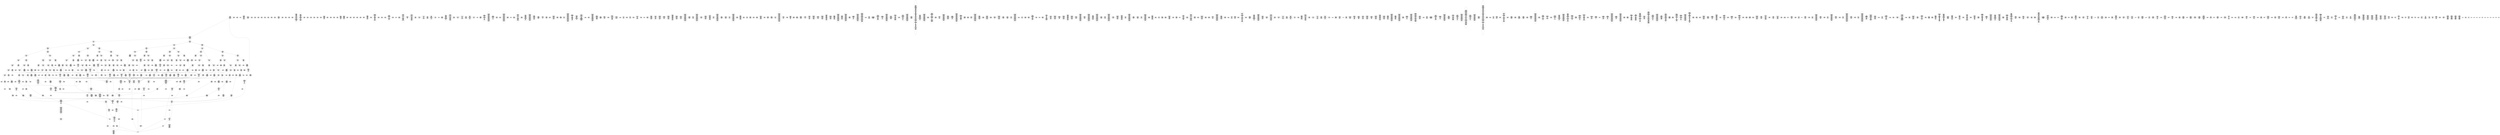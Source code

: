 /* Generated by GvGen v.1.0 (https://www.github.com/stricaud/gvgen) */

digraph G {
compound=true;
   node1 [label="[anywhere]"];
   node2 [label="# 0x0
PUSHX Data
PUSHX Data
MSTORE
PUSHX LogicData
CALLDATASIZE
LT
PUSHX Data
JUMPI
"];
   node3 [label="# 0xd
PUSHX Data
CALLDATALOAD
PUSHX BitData
SHR
PUSHX LogicData
GT
PUSHX Data
JUMPI
"];
   node4 [label="# 0x1e
PUSHX LogicData
GT
PUSHX Data
JUMPI
"];
   node5 [label="# 0x29
PUSHX LogicData
GT
PUSHX Data
JUMPI
"];
   node6 [label="# 0x34
PUSHX LogicData
GT
PUSHX Data
JUMPI
"];
   node7 [label="# 0x3f
PUSHX LogicData
EQ
PUSHX Data
JUMPI
"];
   node8 [label="# 0x4a
PUSHX LogicData
EQ
PUSHX Data
JUMPI
"];
   node9 [label="# 0x55
PUSHX LogicData
EQ
PUSHX Data
JUMPI
"];
   node10 [label="# 0x60
PUSHX LogicData
EQ
PUSHX Data
JUMPI
"];
   node11 [label="# 0x6b
PUSHX Data
REVERT
"];
   node12 [label="# 0x6f
JUMPDEST
PUSHX LogicData
EQ
PUSHX Data
JUMPI
"];
   node13 [label="# 0x7b
PUSHX LogicData
EQ
PUSHX Data
JUMPI
"];
   node14 [label="# 0x86
PUSHX LogicData
EQ
PUSHX Data
JUMPI
"];
   node15 [label="# 0x91
PUSHX LogicData
EQ
PUSHX Data
JUMPI
"];
   node16 [label="# 0x9c
PUSHX Data
REVERT
"];
   node17 [label="# 0xa0
JUMPDEST
PUSHX LogicData
GT
PUSHX Data
JUMPI
"];
   node18 [label="# 0xac
PUSHX LogicData
EQ
PUSHX Data
JUMPI
"];
   node19 [label="# 0xb7
PUSHX LogicData
EQ
PUSHX Data
JUMPI
"];
   node20 [label="# 0xc2
PUSHX LogicData
EQ
PUSHX Data
JUMPI
"];
   node21 [label="# 0xcd
PUSHX LogicData
EQ
PUSHX Data
JUMPI
"];
   node22 [label="# 0xd8
PUSHX Data
REVERT
"];
   node23 [label="# 0xdc
JUMPDEST
PUSHX LogicData
EQ
PUSHX Data
JUMPI
"];
   node24 [label="# 0xe8
PUSHX LogicData
EQ
PUSHX Data
JUMPI
"];
   node25 [label="# 0xf3
PUSHX LogicData
EQ
PUSHX Data
JUMPI
"];
   node26 [label="# 0xfe
PUSHX LogicData
EQ
PUSHX Data
JUMPI
"];
   node27 [label="# 0x109
PUSHX Data
REVERT
"];
   node28 [label="# 0x10d
JUMPDEST
PUSHX LogicData
GT
PUSHX Data
JUMPI
"];
   node29 [label="# 0x119
PUSHX LogicData
GT
PUSHX Data
JUMPI
"];
   node30 [label="# 0x124
PUSHX LogicData
EQ
PUSHX Data
JUMPI
"];
   node31 [label="# 0x12f
PUSHX LogicData
EQ
PUSHX Data
JUMPI
"];
   node32 [label="# 0x13a
PUSHX LogicData
EQ
PUSHX Data
JUMPI
"];
   node33 [label="# 0x145
PUSHX LogicData
EQ
PUSHX Data
JUMPI
"];
   node34 [label="# 0x150
PUSHX Data
REVERT
"];
   node35 [label="# 0x154
JUMPDEST
PUSHX LogicData
EQ
PUSHX Data
JUMPI
"];
   node36 [label="# 0x160
PUSHX LogicData
EQ
PUSHX Data
JUMPI
"];
   node37 [label="# 0x16b
PUSHX LogicData
EQ
PUSHX Data
JUMPI
"];
   node38 [label="# 0x176
PUSHX LogicData
EQ
PUSHX Data
JUMPI
"];
   node39 [label="# 0x181
PUSHX Data
REVERT
"];
   node40 [label="# 0x185
JUMPDEST
PUSHX LogicData
GT
PUSHX Data
JUMPI
"];
   node41 [label="# 0x191
PUSHX LogicData
EQ
PUSHX Data
JUMPI
"];
   node42 [label="# 0x19c
PUSHX LogicData
EQ
PUSHX Data
JUMPI
"];
   node43 [label="# 0x1a7
PUSHX LogicData
EQ
PUSHX Data
JUMPI
"];
   node44 [label="# 0x1b2
PUSHX LogicData
EQ
PUSHX Data
JUMPI
"];
   node45 [label="# 0x1bd
PUSHX Data
REVERT
"];
   node46 [label="# 0x1c1
JUMPDEST
PUSHX LogicData
EQ
PUSHX Data
JUMPI
"];
   node47 [label="# 0x1cd
PUSHX LogicData
EQ
PUSHX Data
JUMPI
"];
   node48 [label="# 0x1d8
PUSHX LogicData
EQ
PUSHX Data
JUMPI
"];
   node49 [label="# 0x1e3
PUSHX Data
REVERT
"];
   node50 [label="# 0x1e7
JUMPDEST
PUSHX LogicData
GT
PUSHX Data
JUMPI
"];
   node51 [label="# 0x1f3
PUSHX LogicData
GT
PUSHX Data
JUMPI
"];
   node52 [label="# 0x1fe
PUSHX LogicData
GT
PUSHX Data
JUMPI
"];
   node53 [label="# 0x209
PUSHX LogicData
EQ
PUSHX Data
JUMPI
"];
   node54 [label="# 0x214
PUSHX LogicData
EQ
PUSHX Data
JUMPI
"];
   node55 [label="# 0x21f
PUSHX LogicData
EQ
PUSHX Data
JUMPI
"];
   node56 [label="# 0x22a
PUSHX LogicData
EQ
PUSHX Data
JUMPI
"];
   node57 [label="# 0x235
PUSHX Data
REVERT
"];
   node58 [label="# 0x239
JUMPDEST
PUSHX LogicData
EQ
PUSHX Data
JUMPI
"];
   node59 [label="# 0x245
PUSHX LogicData
EQ
PUSHX Data
JUMPI
"];
   node60 [label="# 0x250
PUSHX LogicData
EQ
PUSHX Data
JUMPI
"];
   node61 [label="# 0x25b
PUSHX LogicData
EQ
PUSHX Data
JUMPI
"];
   node62 [label="# 0x266
PUSHX Data
REVERT
"];
   node63 [label="# 0x26a
JUMPDEST
PUSHX LogicData
GT
PUSHX Data
JUMPI
"];
   node64 [label="# 0x276
PUSHX LogicData
EQ
PUSHX Data
JUMPI
"];
   node65 [label="# 0x281
PUSHX LogicData
EQ
PUSHX Data
JUMPI
"];
   node66 [label="# 0x28c
PUSHX LogicData
EQ
PUSHX Data
JUMPI
"];
   node67 [label="# 0x297
PUSHX LogicData
EQ
PUSHX Data
JUMPI
"];
   node68 [label="# 0x2a2
PUSHX Data
REVERT
"];
   node69 [label="# 0x2a6
JUMPDEST
PUSHX LogicData
EQ
PUSHX Data
JUMPI
"];
   node70 [label="# 0x2b2
PUSHX LogicData
EQ
PUSHX Data
JUMPI
"];
   node71 [label="# 0x2bd
PUSHX LogicData
EQ
PUSHX Data
JUMPI
"];
   node72 [label="# 0x2c8
PUSHX LogicData
EQ
PUSHX Data
JUMPI
"];
   node73 [label="# 0x2d3
PUSHX Data
REVERT
"];
   node74 [label="# 0x2d7
JUMPDEST
PUSHX LogicData
GT
PUSHX Data
JUMPI
"];
   node75 [label="# 0x2e3
PUSHX LogicData
GT
PUSHX Data
JUMPI
"];
   node76 [label="# 0x2ee
PUSHX LogicData
EQ
PUSHX Data
JUMPI
"];
   node77 [label="# 0x2f9
PUSHX LogicData
EQ
PUSHX Data
JUMPI
"];
   node78 [label="# 0x304
PUSHX LogicData
EQ
PUSHX Data
JUMPI
"];
   node79 [label="# 0x30f
PUSHX LogicData
EQ
PUSHX Data
JUMPI
"];
   node80 [label="# 0x31a
PUSHX Data
REVERT
"];
   node81 [label="# 0x31e
JUMPDEST
PUSHX LogicData
EQ
PUSHX Data
JUMPI
"];
   node82 [label="# 0x32a
PUSHX LogicData
EQ
PUSHX Data
JUMPI
"];
   node83 [label="# 0x335
PUSHX LogicData
EQ
PUSHX Data
JUMPI
"];
   node84 [label="# 0x340
PUSHX LogicData
EQ
PUSHX Data
JUMPI
"];
   node85 [label="# 0x34b
PUSHX Data
REVERT
"];
   node86 [label="# 0x34f
JUMPDEST
PUSHX LogicData
GT
PUSHX Data
JUMPI
"];
   node87 [label="# 0x35b
PUSHX LogicData
EQ
PUSHX Data
JUMPI
"];
   node88 [label="# 0x366
PUSHX LogicData
EQ
PUSHX Data
JUMPI
"];
   node89 [label="# 0x371
PUSHX LogicData
EQ
PUSHX Data
JUMPI
"];
   node90 [label="# 0x37c
PUSHX LogicData
EQ
PUSHX Data
JUMPI
"];
   node91 [label="# 0x387
PUSHX Data
REVERT
"];
   node92 [label="# 0x38b
JUMPDEST
PUSHX LogicData
EQ
PUSHX Data
JUMPI
"];
   node93 [label="# 0x397
PUSHX LogicData
EQ
PUSHX Data
JUMPI
"];
   node94 [label="# 0x3a2
PUSHX LogicData
EQ
PUSHX Data
JUMPI
"];
   node95 [label="# 0x3ad
JUMPDEST
PUSHX Data
REVERT
"];
   node96 [label="# 0x3b2
JUMPDEST
CALLVALUE
ISZERO
PUSHX Data
JUMPI
"];
   node97 [label="# 0x3ba
PUSHX Data
REVERT
"];
   node98 [label="# 0x3be
JUMPDEST
PUSHX Data
PUSHX Data
CALLDATASIZE
PUSHX Data
PUSHX Data
JUMP
"];
   node99 [label="# 0x3cd
JUMPDEST
PUSHX Data
JUMP
"];
   node100 [label="# 0x3d2
JUMPDEST
PUSHX MemData
MLOAD
ISZERO
ISZERO
MSTORE
PUSHX ArithData
ADD
"];
   node101 [label="# 0x3de
JUMPDEST
PUSHX MemData
MLOAD
SUB
RETURN
"];
   node102 [label="# 0x3e7
JUMPDEST
CALLVALUE
ISZERO
PUSHX Data
JUMPI
"];
   node103 [label="# 0x3ef
PUSHX Data
REVERT
"];
   node104 [label="# 0x3f3
JUMPDEST
PUSHX Data
PUSHX Data
CALLDATASIZE
PUSHX Data
PUSHX Data
JUMP
"];
   node105 [label="# 0x402
JUMPDEST
PUSHX Data
JUMP
"];
   node106 [label="# 0x407
JUMPDEST
STOP
"];
   node107 [label="# 0x409
JUMPDEST
CALLVALUE
ISZERO
PUSHX Data
JUMPI
"];
   node108 [label="# 0x411
PUSHX Data
REVERT
"];
   node109 [label="# 0x415
JUMPDEST
PUSHX Data
PUSHX Data
CALLDATASIZE
PUSHX Data
PUSHX Data
JUMP
"];
   node110 [label="# 0x424
JUMPDEST
PUSHX Data
PUSHX Data
MSTORE
PUSHX Data
MSTORE
PUSHX Data
SHA3
SLOAD
PUSHX BitData
AND
JUMP
"];
   node111 [label="# 0x439
JUMPDEST
CALLVALUE
ISZERO
PUSHX Data
JUMPI
"];
   node112 [label="# 0x441
PUSHX Data
REVERT
"];
   node113 [label="# 0x445
JUMPDEST
PUSHX Data
PUSHX Data
JUMP
"];
   node114 [label="# 0x44e
JUMPDEST
PUSHX MemData
MLOAD
PUSHX Data
PUSHX Data
JUMP
"];
   node115 [label="# 0x45b
JUMPDEST
CALLVALUE
ISZERO
PUSHX Data
JUMPI
"];
   node116 [label="# 0x463
PUSHX Data
REVERT
"];
   node117 [label="# 0x467
JUMPDEST
PUSHX Data
PUSHX Data
CALLDATASIZE
PUSHX Data
PUSHX Data
JUMP
"];
   node118 [label="# 0x476
JUMPDEST
PUSHX Data
JUMP
"];
   node119 [label="# 0x47b
JUMPDEST
PUSHX MemData
MLOAD
PUSHX ArithData
PUSHX BitData
PUSHX BitData
SHL
SUB
AND
MSTORE
PUSHX ArithData
ADD
PUSHX Data
JUMP
"];
   node120 [label="# 0x493
JUMPDEST
CALLVALUE
ISZERO
PUSHX Data
JUMPI
"];
   node121 [label="# 0x49b
PUSHX Data
REVERT
"];
   node122 [label="# 0x49f
JUMPDEST
PUSHX Data
PUSHX Data
JUMP
"];
   node123 [label="# 0x4a8
JUMPDEST
CALLVALUE
ISZERO
PUSHX Data
JUMPI
"];
   node124 [label="# 0x4b0
PUSHX Data
REVERT
"];
   node125 [label="# 0x4b4
JUMPDEST
PUSHX Data
PUSHX Data
CALLDATASIZE
PUSHX Data
PUSHX Data
JUMP
"];
   node126 [label="# 0x4c3
JUMPDEST
PUSHX Data
JUMP
"];
   node127 [label="# 0x4c8
JUMPDEST
CALLVALUE
ISZERO
PUSHX Data
JUMPI
"];
   node128 [label="# 0x4d0
PUSHX Data
REVERT
"];
   node129 [label="# 0x4d4
JUMPDEST
PUSHX Data
PUSHX StorData
SLOAD
JUMP
"];
   node130 [label="# 0x4de
JUMPDEST
PUSHX MemData
MLOAD
MSTORE
PUSHX ArithData
ADD
PUSHX Data
JUMP
"];
   node131 [label="# 0x4ec
JUMPDEST
CALLVALUE
ISZERO
PUSHX Data
JUMPI
"];
   node132 [label="# 0x4f4
PUSHX Data
REVERT
"];
   node133 [label="# 0x4f8
JUMPDEST
PUSHX Data
PUSHX Data
CALLDATASIZE
PUSHX Data
PUSHX Data
JUMP
"];
   node134 [label="# 0x507
JUMPDEST
PUSHX Data
JUMP
"];
   node135 [label="# 0x50c
JUMPDEST
CALLVALUE
ISZERO
PUSHX Data
JUMPI
"];
   node136 [label="# 0x514
PUSHX Data
REVERT
"];
   node137 [label="# 0x518
JUMPDEST
PUSHX Data
PUSHX Data
CALLDATASIZE
PUSHX Data
PUSHX Data
JUMP
"];
   node138 [label="# 0x527
JUMPDEST
PUSHX Data
JUMP
"];
   node139 [label="# 0x52c
JUMPDEST
CALLVALUE
ISZERO
PUSHX Data
JUMPI
"];
   node140 [label="# 0x534
PUSHX Data
REVERT
"];
   node141 [label="# 0x538
JUMPDEST
PUSHX StorData
SLOAD
PUSHX Data
JUMP
"];
   node142 [label="# 0x541
JUMPDEST
CALLVALUE
ISZERO
PUSHX Data
JUMPI
"];
   node143 [label="# 0x549
PUSHX Data
REVERT
"];
   node144 [label="# 0x54d
JUMPDEST
PUSHX Data
PUSHX StorData
SLOAD
JUMP
"];
   node145 [label="# 0x557
JUMPDEST
CALLVALUE
ISZERO
PUSHX Data
JUMPI
"];
   node146 [label="# 0x55f
PUSHX Data
REVERT
"];
   node147 [label="# 0x563
JUMPDEST
PUSHX Data
PUSHX Data
CALLDATASIZE
PUSHX Data
PUSHX Data
JUMP
"];
   node148 [label="# 0x572
JUMPDEST
PUSHX Data
JUMP
"];
   node149 [label="# 0x577
JUMPDEST
CALLVALUE
ISZERO
PUSHX Data
JUMPI
"];
   node150 [label="# 0x57f
PUSHX Data
REVERT
"];
   node151 [label="# 0x583
JUMPDEST
PUSHX Data
PUSHX Data
CALLDATASIZE
PUSHX Data
PUSHX Data
JUMP
"];
   node152 [label="# 0x592
JUMPDEST
PUSHX Data
JUMP
"];
   node153 [label="# 0x597
JUMPDEST
PUSHX Data
PUSHX Data
JUMP
"];
   node154 [label="# 0x59f
JUMPDEST
CALLVALUE
ISZERO
PUSHX Data
JUMPI
"];
   node155 [label="# 0x5a7
PUSHX Data
REVERT
"];
   node156 [label="# 0x5ab
JUMPDEST
PUSHX StorData
SLOAD
PUSHX Data
PUSHX Data
DIV
PUSHX BitData
AND
JUMP
"];
   node157 [label="# 0x5c1
JUMPDEST
CALLVALUE
ISZERO
PUSHX Data
JUMPI
"];
   node158 [label="# 0x5c9
PUSHX Data
REVERT
"];
   node159 [label="# 0x5cd
JUMPDEST
PUSHX Data
PUSHX Data
CALLDATASIZE
PUSHX Data
PUSHX Data
JUMP
"];
   node160 [label="# 0x5dc
JUMPDEST
PUSHX Data
JUMP
"];
   node161 [label="# 0x5e1
JUMPDEST
CALLVALUE
ISZERO
PUSHX Data
JUMPI
"];
   node162 [label="# 0x5e9
PUSHX Data
REVERT
"];
   node163 [label="# 0x5ed
JUMPDEST
PUSHX Data
PUSHX Data
CALLDATASIZE
PUSHX Data
PUSHX Data
JUMP
"];
   node164 [label="# 0x5fc
JUMPDEST
PUSHX Data
JUMP
"];
   node165 [label="# 0x601
JUMPDEST
PUSHX MemData
MLOAD
PUSHX Data
PUSHX Data
JUMP
"];
   node166 [label="# 0x60e
JUMPDEST
CALLVALUE
ISZERO
PUSHX Data
JUMPI
"];
   node167 [label="# 0x616
PUSHX Data
REVERT
"];
   node168 [label="# 0x61a
JUMPDEST
PUSHX Data
PUSHX Data
CALLDATASIZE
PUSHX Data
PUSHX Data
JUMP
"];
   node169 [label="# 0x629
JUMPDEST
PUSHX Data
JUMP
"];
   node170 [label="# 0x62e
JUMPDEST
PUSHX Data
PUSHX Data
CALLDATASIZE
PUSHX Data
PUSHX Data
JUMP
"];
   node171 [label="# 0x63c
JUMPDEST
PUSHX Data
JUMP
"];
   node172 [label="# 0x641
JUMPDEST
CALLVALUE
ISZERO
PUSHX Data
JUMPI
"];
   node173 [label="# 0x649
PUSHX Data
REVERT
"];
   node174 [label="# 0x64d
JUMPDEST
PUSHX Data
PUSHX Data
CALLDATASIZE
PUSHX Data
PUSHX Data
JUMP
"];
   node175 [label="# 0x65c
JUMPDEST
PUSHX Data
JUMP
"];
   node176 [label="# 0x661
JUMPDEST
CALLVALUE
ISZERO
PUSHX Data
JUMPI
"];
   node177 [label="# 0x669
PUSHX Data
REVERT
"];
   node178 [label="# 0x66d
JUMPDEST
PUSHX StorData
SLOAD
PUSHX Data
PUSHX Data
DIV
PUSHX BitData
AND
JUMP
"];
   node179 [label="# 0x682
JUMPDEST
CALLVALUE
ISZERO
PUSHX Data
JUMPI
"];
   node180 [label="# 0x68a
PUSHX Data
REVERT
"];
   node181 [label="# 0x68e
JUMPDEST
PUSHX StorData
SLOAD
PUSHX Data
PUSHX BitData
AND
JUMP
"];
   node182 [label="# 0x69c
JUMPDEST
CALLVALUE
ISZERO
PUSHX Data
JUMPI
"];
   node183 [label="# 0x6a4
PUSHX Data
REVERT
"];
   node184 [label="# 0x6a8
JUMPDEST
PUSHX Data
PUSHX Data
CALLDATASIZE
PUSHX Data
PUSHX Data
JUMP
"];
   node185 [label="# 0x6b7
JUMPDEST
PUSHX Data
JUMP
"];
   node186 [label="# 0x6bc
JUMPDEST
CALLVALUE
ISZERO
PUSHX Data
JUMPI
"];
   node187 [label="# 0x6c4
PUSHX Data
REVERT
"];
   node188 [label="# 0x6c8
JUMPDEST
PUSHX Data
PUSHX Data
CALLDATASIZE
PUSHX Data
PUSHX Data
JUMP
"];
   node189 [label="# 0x6d7
JUMPDEST
PUSHX Data
PUSHX Data
MSTORE
PUSHX Data
MSTORE
PUSHX Data
SHA3
SLOAD
PUSHX ArithData
ADD
SLOAD
PUSHX ArithData
ADD
SLOAD
PUSHX ArithData
ADD
SLOAD
PUSHX ArithData
PUSHX BitData
PUSHX BitData
SHL
SUB
AND
JUMP
"];
   node190 [label="# 0x707
JUMPDEST
PUSHX Data
MLOAD
MSTORE
PUSHX ArithData
ADD
MSTORE
ADD
MSTORE
PUSHX ArithData
PUSHX BitData
PUSHX BitData
SHL
SUB
AND
PUSHX ArithData
ADD
MSTORE
PUSHX ArithData
ADD
PUSHX Data
JUMP
"];
   node191 [label="# 0x730
JUMPDEST
CALLVALUE
ISZERO
PUSHX Data
JUMPI
"];
   node192 [label="# 0x738
PUSHX Data
REVERT
"];
   node193 [label="# 0x73c
JUMPDEST
PUSHX StorData
SLOAD
PUSHX Data
PUSHX Data
DIV
PUSHX BitData
AND
JUMP
"];
   node194 [label="# 0x750
JUMPDEST
PUSHX Data
PUSHX Data
CALLDATASIZE
PUSHX Data
PUSHX Data
JUMP
"];
   node195 [label="# 0x75e
JUMPDEST
PUSHX Data
JUMP
"];
   node196 [label="# 0x763
JUMPDEST
CALLVALUE
ISZERO
PUSHX Data
JUMPI
"];
   node197 [label="# 0x76b
PUSHX Data
REVERT
"];
   node198 [label="# 0x76f
JUMPDEST
PUSHX Data
PUSHX Data
CALLDATASIZE
PUSHX Data
PUSHX Data
JUMP
"];
   node199 [label="# 0x77e
JUMPDEST
PUSHX Data
JUMP
"];
   node200 [label="# 0x783
JUMPDEST
CALLVALUE
ISZERO
PUSHX Data
JUMPI
"];
   node201 [label="# 0x78b
PUSHX Data
REVERT
"];
   node202 [label="# 0x78f
JUMPDEST
PUSHX Data
PUSHX Data
CALLDATASIZE
PUSHX Data
PUSHX Data
JUMP
"];
   node203 [label="# 0x79e
JUMPDEST
PUSHX Data
JUMP
"];
   node204 [label="# 0x7a3
JUMPDEST
CALLVALUE
ISZERO
PUSHX Data
JUMPI
"];
   node205 [label="# 0x7ab
PUSHX Data
REVERT
"];
   node206 [label="# 0x7af
JUMPDEST
PUSHX Data
PUSHX Data
CALLDATASIZE
PUSHX Data
PUSHX Data
JUMP
"];
   node207 [label="# 0x7be
JUMPDEST
PUSHX Data
JUMP
"];
   node208 [label="# 0x7c3
JUMPDEST
CALLVALUE
ISZERO
PUSHX Data
JUMPI
"];
   node209 [label="# 0x7cb
PUSHX Data
REVERT
"];
   node210 [label="# 0x7cf
JUMPDEST
PUSHX Data
PUSHX Data
CALLDATASIZE
PUSHX Data
PUSHX Data
JUMP
"];
   node211 [label="# 0x7de
JUMPDEST
PUSHX Data
JUMP
"];
   node212 [label="# 0x7e3
JUMPDEST
CALLVALUE
ISZERO
PUSHX Data
JUMPI
"];
   node213 [label="# 0x7eb
PUSHX Data
REVERT
"];
   node214 [label="# 0x7ef
JUMPDEST
PUSHX Data
PUSHX Data
JUMP
"];
   node215 [label="# 0x7f8
JUMPDEST
CALLVALUE
ISZERO
PUSHX Data
JUMPI
"];
   node216 [label="# 0x800
PUSHX Data
REVERT
"];
   node217 [label="# 0x804
JUMPDEST
PUSHX Data
PUSHX StorData
SLOAD
JUMP
"];
   node218 [label="# 0x80e
JUMPDEST
CALLVALUE
ISZERO
PUSHX Data
JUMPI
"];
   node219 [label="# 0x816
PUSHX Data
REVERT
"];
   node220 [label="# 0x81a
JUMPDEST
PUSHX StorData
SLOAD
PUSHX BitData
PUSHX BitData
SHL
DIV
PUSHX ArithData
PUSHX BitData
PUSHX BitData
SHL
SUB
AND
PUSHX Data
JUMP
"];
   node221 [label="# 0x833
JUMPDEST
CALLVALUE
ISZERO
PUSHX Data
JUMPI
"];
   node222 [label="# 0x83b
PUSHX Data
REVERT
"];
   node223 [label="# 0x83f
JUMPDEST
PUSHX Data
PUSHX Data
CALLDATASIZE
PUSHX Data
PUSHX Data
JUMP
"];
   node224 [label="# 0x84e
JUMPDEST
PUSHX Data
JUMP
"];
   node225 [label="# 0x853
JUMPDEST
CALLVALUE
ISZERO
PUSHX Data
JUMPI
"];
   node226 [label="# 0x85b
PUSHX Data
REVERT
"];
   node227 [label="# 0x85f
JUMPDEST
PUSHX Data
PUSHX Data
CALLDATASIZE
PUSHX Data
PUSHX Data
JUMP
"];
   node228 [label="# 0x86e
JUMPDEST
PUSHX Data
PUSHX Data
MSTORE
PUSHX Data
MSTORE
PUSHX Data
SHA3
SLOAD
JUMP
"];
   node229 [label="# 0x880
JUMPDEST
CALLVALUE
ISZERO
PUSHX Data
JUMPI
"];
   node230 [label="# 0x888
PUSHX Data
REVERT
"];
   node231 [label="# 0x88c
JUMPDEST
PUSHX Data
PUSHX Data
CALLDATASIZE
PUSHX Data
PUSHX Data
JUMP
"];
   node232 [label="# 0x89b
JUMPDEST
PUSHX Data
JUMP
"];
   node233 [label="# 0x8a0
JUMPDEST
CALLVALUE
ISZERO
PUSHX Data
JUMPI
"];
   node234 [label="# 0x8a8
PUSHX Data
REVERT
"];
   node235 [label="# 0x8ac
JUMPDEST
PUSHX Data
PUSHX Data
CALLDATASIZE
PUSHX Data
PUSHX Data
JUMP
"];
   node236 [label="# 0x8bb
JUMPDEST
PUSHX Data
JUMP
"];
   node237 [label="# 0x8c0
JUMPDEST
CALLVALUE
ISZERO
PUSHX Data
JUMPI
"];
   node238 [label="# 0x8c8
PUSHX Data
REVERT
"];
   node239 [label="# 0x8cc
JUMPDEST
PUSHX Data
PUSHX Data
CALLDATASIZE
PUSHX Data
PUSHX Data
JUMP
"];
   node240 [label="# 0x8db
JUMPDEST
PUSHX Data
JUMP
"];
   node241 [label="# 0x8e0
JUMPDEST
PUSHX Data
PUSHX Data
CALLDATASIZE
PUSHX Data
PUSHX Data
JUMP
"];
   node242 [label="# 0x8ee
JUMPDEST
PUSHX Data
JUMP
"];
   node243 [label="# 0x8f3
JUMPDEST
CALLVALUE
ISZERO
PUSHX Data
JUMPI
"];
   node244 [label="# 0x8fb
PUSHX Data
REVERT
"];
   node245 [label="# 0x8ff
JUMPDEST
PUSHX StorData
SLOAD
PUSHX ArithData
PUSHX BitData
PUSHX BitData
SHL
SUB
AND
PUSHX Data
JUMP
"];
   node246 [label="# 0x911
JUMPDEST
CALLVALUE
ISZERO
PUSHX Data
JUMPI
"];
   node247 [label="# 0x919
PUSHX Data
REVERT
"];
   node248 [label="# 0x91d
JUMPDEST
PUSHX Data
PUSHX Data
JUMP
"];
   node249 [label="# 0x926
JUMPDEST
CALLVALUE
ISZERO
PUSHX Data
JUMPI
"];
   node250 [label="# 0x92e
PUSHX Data
REVERT
"];
   node251 [label="# 0x932
JUMPDEST
PUSHX Data
PUSHX Data
CALLDATASIZE
PUSHX Data
PUSHX Data
JUMP
"];
   node252 [label="# 0x941
JUMPDEST
PUSHX Data
PUSHX Data
MSTORE
PUSHX Data
MSTORE
PUSHX Data
SHA3
SLOAD
JUMP
"];
   node253 [label="# 0x953
JUMPDEST
CALLVALUE
ISZERO
PUSHX Data
JUMPI
"];
   node254 [label="# 0x95b
PUSHX Data
REVERT
"];
   node255 [label="# 0x95f
JUMPDEST
PUSHX Data
PUSHX Data
CALLDATASIZE
PUSHX Data
PUSHX Data
JUMP
"];
   node256 [label="# 0x96e
JUMPDEST
PUSHX Data
PUSHX Data
MSTORE
PUSHX Data
MSTORE
PUSHX Data
SHA3
SLOAD
JUMP
"];
   node257 [label="# 0x980
JUMPDEST
CALLVALUE
ISZERO
PUSHX Data
JUMPI
"];
   node258 [label="# 0x988
PUSHX Data
REVERT
"];
   node259 [label="# 0x98c
JUMPDEST
PUSHX Data
PUSHX Data
CALLDATASIZE
PUSHX Data
PUSHX Data
JUMP
"];
   node260 [label="# 0x99b
JUMPDEST
PUSHX Data
JUMP
"];
   node261 [label="# 0x9a0
JUMPDEST
CALLVALUE
ISZERO
PUSHX Data
JUMPI
"];
   node262 [label="# 0x9a8
PUSHX Data
REVERT
"];
   node263 [label="# 0x9ac
JUMPDEST
PUSHX Data
PUSHX Data
JUMP
"];
   node264 [label="# 0x9b5
JUMPDEST
CALLVALUE
ISZERO
PUSHX Data
JUMPI
"];
   node265 [label="# 0x9bd
PUSHX Data
REVERT
"];
   node266 [label="# 0x9c1
JUMPDEST
PUSHX Data
PUSHX StorData
SLOAD
JUMP
"];
   node267 [label="# 0x9cb
JUMPDEST
CALLVALUE
ISZERO
PUSHX Data
JUMPI
"];
   node268 [label="# 0x9d3
PUSHX Data
REVERT
"];
   node269 [label="# 0x9d7
JUMPDEST
PUSHX Data
PUSHX Data
CALLDATASIZE
PUSHX Data
PUSHX Data
JUMP
"];
   node270 [label="# 0x9e6
JUMPDEST
PUSHX Data
JUMP
"];
   node271 [label="# 0x9eb
JUMPDEST
CALLVALUE
ISZERO
PUSHX Data
JUMPI
"];
   node272 [label="# 0x9f3
PUSHX Data
REVERT
"];
   node273 [label="# 0x9f7
JUMPDEST
PUSHX Data
PUSHX Data
CALLDATASIZE
PUSHX Data
PUSHX Data
JUMP
"];
   node274 [label="# 0xa06
JUMPDEST
PUSHX Data
JUMP
"];
   node275 [label="# 0xa0b
JUMPDEST
CALLVALUE
ISZERO
PUSHX Data
JUMPI
"];
   node276 [label="# 0xa13
PUSHX Data
REVERT
"];
   node277 [label="# 0xa17
JUMPDEST
PUSHX Data
PUSHX Data
CALLDATASIZE
PUSHX Data
PUSHX Data
JUMP
"];
   node278 [label="# 0xa26
JUMPDEST
PUSHX Data
JUMP
"];
   node279 [label="# 0xa2b
JUMPDEST
CALLVALUE
ISZERO
PUSHX Data
JUMPI
"];
   node280 [label="# 0xa33
PUSHX Data
REVERT
"];
   node281 [label="# 0xa37
JUMPDEST
PUSHX Data
PUSHX Data
CALLDATASIZE
PUSHX Data
PUSHX Data
JUMP
"];
   node282 [label="# 0xa46
JUMPDEST
PUSHX Data
JUMP
"];
   node283 [label="# 0xa4b
JUMPDEST
CALLVALUE
ISZERO
PUSHX Data
JUMPI
"];
   node284 [label="# 0xa53
PUSHX Data
REVERT
"];
   node285 [label="# 0xa57
JUMPDEST
PUSHX StorData
SLOAD
PUSHX Data
PUSHX Data
DIV
PUSHX BitData
AND
JUMP
"];
   node286 [label="# 0xa6a
JUMPDEST
CALLVALUE
ISZERO
PUSHX Data
JUMPI
"];
   node287 [label="# 0xa72
PUSHX Data
REVERT
"];
   node288 [label="# 0xa76
JUMPDEST
PUSHX Data
PUSHX Data
CALLDATASIZE
PUSHX Data
PUSHX Data
JUMP
"];
   node289 [label="# 0xa85
JUMPDEST
PUSHX Data
JUMP
"];
   node290 [label="# 0xa8a
JUMPDEST
CALLVALUE
ISZERO
PUSHX Data
JUMPI
"];
   node291 [label="# 0xa92
PUSHX Data
REVERT
"];
   node292 [label="# 0xa96
JUMPDEST
PUSHX Data
PUSHX StorData
SLOAD
JUMP
"];
   node293 [label="# 0xaa0
JUMPDEST
CALLVALUE
ISZERO
PUSHX Data
JUMPI
"];
   node294 [label="# 0xaa8
PUSHX Data
REVERT
"];
   node295 [label="# 0xaac
JUMPDEST
PUSHX Data
PUSHX Data
CALLDATASIZE
PUSHX Data
PUSHX Data
JUMP
"];
   node296 [label="# 0xabb
JUMPDEST
PUSHX Data
PUSHX Data
MSTORE
PUSHX Data
MSTORE
PUSHX Data
SHA3
SLOAD
PUSHX BitData
AND
JUMP
"];
   node297 [label="# 0xad0
JUMPDEST
CALLVALUE
ISZERO
PUSHX Data
JUMPI
"];
   node298 [label="# 0xad8
PUSHX Data
REVERT
"];
   node299 [label="# 0xadc
JUMPDEST
PUSHX Data
PUSHX StorData
SLOAD
JUMP
"];
   node300 [label="# 0xae6
JUMPDEST
PUSHX Data
PUSHX Data
CALLDATASIZE
PUSHX Data
PUSHX Data
JUMP
"];
   node301 [label="# 0xaf4
JUMPDEST
PUSHX Data
JUMP
"];
   node302 [label="# 0xaf9
JUMPDEST
CALLVALUE
ISZERO
PUSHX Data
JUMPI
"];
   node303 [label="# 0xb01
PUSHX Data
REVERT
"];
   node304 [label="# 0xb05
JUMPDEST
PUSHX Data
PUSHX Data
JUMP
"];
   node305 [label="# 0xb2d
JUMPDEST
CALLVALUE
ISZERO
PUSHX Data
JUMPI
"];
   node306 [label="# 0xb35
PUSHX Data
REVERT
"];
   node307 [label="# 0xb39
JUMPDEST
PUSHX Data
PUSHX Data
CALLDATASIZE
PUSHX Data
PUSHX Data
JUMP
"];
   node308 [label="# 0xb48
JUMPDEST
PUSHX ArithData
PUSHX BitData
PUSHX BitData
SHL
SUB
AND
PUSHX Data
MSTORE
PUSHX Data
PUSHX Data
MSTORE
PUSHX Data
SHA3
AND
MSTORE
MSTORE
SHA3
SLOAD
PUSHX BitData
AND
JUMP
"];
   node309 [label="# 0xb76
JUMPDEST
CALLVALUE
ISZERO
PUSHX Data
JUMPI
"];
   node310 [label="# 0xb7e
PUSHX Data
REVERT
"];
   node311 [label="# 0xb82
JUMPDEST
PUSHX Data
PUSHX Data
CALLDATASIZE
PUSHX Data
PUSHX Data
JUMP
"];
   node312 [label="# 0xb91
JUMPDEST
PUSHX Data
JUMP
"];
   node313 [label="# 0xb96
JUMPDEST
CALLVALUE
ISZERO
PUSHX Data
JUMPI
"];
   node314 [label="# 0xb9e
PUSHX Data
REVERT
"];
   node315 [label="# 0xba2
JUMPDEST
PUSHX Data
PUSHX Data
CALLDATASIZE
PUSHX Data
PUSHX Data
JUMP
"];
   node316 [label="# 0xbb1
JUMPDEST
PUSHX Data
JUMP
"];
   node317 [label="# 0xbb6
JUMPDEST
CALLVALUE
ISZERO
PUSHX Data
JUMPI
"];
   node318 [label="# 0xbbe
PUSHX Data
REVERT
"];
   node319 [label="# 0xbc2
JUMPDEST
PUSHX Data
PUSHX Data
CALLDATASIZE
PUSHX Data
PUSHX Data
JUMP
"];
   node320 [label="# 0xbd1
JUMPDEST
PUSHX Data
JUMP
"];
   node321 [label="# 0xbd6
JUMPDEST
PUSHX Data
PUSHX ArithData
PUSHX BitData
PUSHX BitData
SHL
SUB
NOT
AND
PUSHX BitData
PUSHX BitData
SHL
EQ
PUSHX Data
JUMPI
"];
   node322 [label="# 0xbf2
PUSHX Data
PUSHX Data
JUMP
"];
   node323 [label="# 0xbfb
JUMPDEST
JUMP
"];
   node324 [label="# 0xc01
JUMPDEST
PUSHX Data
PUSHX Data
JUMP
"];
   node325 [label="# 0xc09
JUMPDEST
PUSHX StorData
SLOAD
ISZERO
ISZERO
PUSHX ArithData
MUL
PUSHX BitData
NOT
AND
OR
SSTORE
PUSHX MemData
MLOAD
PUSHX Data
PUSHX Data
ISZERO
ISZERO
MSTORE
PUSHX ArithData
ADD
JUMP
"];
   node326 [label="# 0xc54
JUMPDEST
PUSHX MemData
MLOAD
SUB
LOGX
JUMP
"];
   node327 [label="# 0xc5f
JUMPDEST
PUSHX Data
PUSHX StorData
SLOAD
PUSHX Data
PUSHX Data
JUMP
"];
   node328 [label="# 0xc6e
JUMPDEST
PUSHX ArithData
ADD
PUSHX ArithData
DIV
MUL
PUSHX ArithData
ADD
PUSHX MemData
MLOAD
ADD
PUSHX Data
MSTORE
MSTORE
PUSHX ArithData
ADD
SLOAD
PUSHX Data
PUSHX Data
JUMP
"];
   node329 [label="# 0xc9a
JUMPDEST
ISZERO
PUSHX Data
JUMPI
"];
   node330 [label="# 0xca1
PUSHX LogicData
LT
PUSHX Data
JUMPI
"];
   node331 [label="# 0xca9
PUSHX ArithData
SLOAD
DIV
MUL
MSTORE
PUSHX ArithData
ADD
PUSHX Data
JUMP
"];
   node332 [label="# 0xcbc
JUMPDEST
ADD
PUSHX Data
MSTORE
PUSHX Data
PUSHX Data
SHA3
"];
   node333 [label="# 0xcca
JUMPDEST
SLOAD
MSTORE
PUSHX ArithData
ADD
PUSHX ArithData
ADD
GT
PUSHX Data
JUMPI
"];
   node334 [label="# 0xcde
SUB
PUSHX BitData
AND
ADD
"];
   node335 [label="# 0xce7
JUMPDEST
JUMP
"];
   node336 [label="# 0xcf1
JUMPDEST
PUSHX Data
PUSHX Data
PUSHX Data
JUMP
"];
   node337 [label="# 0xcfc
JUMPDEST
PUSHX Data
MSTORE
PUSHX Data
PUSHX Data
MSTORE
PUSHX Data
SHA3
SLOAD
PUSHX ArithData
PUSHX BitData
PUSHX BitData
SHL
SUB
AND
JUMP
"];
   node338 [label="# 0xd18
JUMPDEST
PUSHX StorData
SLOAD
PUSHX Data
PUSHX Data
JUMP
"];
   node339 [label="# 0xd25
JUMPDEST
PUSHX ArithData
ADD
PUSHX ArithData
DIV
MUL
PUSHX ArithData
ADD
PUSHX MemData
MLOAD
ADD
PUSHX Data
MSTORE
MSTORE
PUSHX ArithData
ADD
SLOAD
PUSHX Data
PUSHX Data
JUMP
"];
   node340 [label="# 0xd51
JUMPDEST
ISZERO
PUSHX Data
JUMPI
"];
   node341 [label="# 0xd58
PUSHX LogicData
LT
PUSHX Data
JUMPI
"];
   node342 [label="# 0xd60
PUSHX ArithData
SLOAD
DIV
MUL
MSTORE
PUSHX ArithData
ADD
PUSHX Data
JUMP
"];
   node343 [label="# 0xd73
JUMPDEST
ADD
PUSHX Data
MSTORE
PUSHX Data
PUSHX Data
SHA3
"];
   node344 [label="# 0xd81
JUMPDEST
SLOAD
MSTORE
PUSHX ArithData
ADD
PUSHX ArithData
ADD
GT
PUSHX Data
JUMPI
"];
   node345 [label="# 0xd95
SUB
PUSHX BitData
AND
ADD
"];
   node346 [label="# 0xd9e
JUMPDEST
JUMP
"];
   node347 [label="# 0xda6
JUMPDEST
PUSHX Data
PUSHX Data
PUSHX Data
JUMP
"];
   node348 [label="# 0xdb1
JUMPDEST
PUSHX ArithData
PUSHX BitData
PUSHX BitData
SHL
SUB
AND
PUSHX ArithData
PUSHX BitData
PUSHX BitData
SHL
SUB
AND
EQ
ISZERO
PUSHX Data
JUMPI
"];
   node349 [label="# 0xdce
PUSHX MemData
MLOAD
PUSHX BitData
PUSHX BitData
SHL
MSTORE
PUSHX Data
PUSHX ArithData
ADD
MSTORE
PUSHX Data
PUSHX ArithData
ADD
MSTORE
PUSHX Data
PUSHX ArithData
ADD
MSTORE
PUSHX BitData
PUSHX BitData
SHL
PUSHX ArithData
ADD
MSTORE
PUSHX ArithData
ADD
"];
   node350 [label="# 0xe1b
JUMPDEST
PUSHX MemData
MLOAD
SUB
REVERT
"];
   node351 [label="# 0xe24
JUMPDEST
CALLER
PUSHX ArithData
PUSHX BitData
PUSHX BitData
SHL
SUB
AND
EQ
PUSHX Data
JUMPI
"];
   node352 [label="# 0xe36
PUSHX Data
CALLER
PUSHX Data
JUMP
"];
   node353 [label="# 0xe40
JUMPDEST
PUSHX Data
JUMPI
"];
   node354 [label="# 0xe45
PUSHX MemData
MLOAD
PUSHX BitData
PUSHX BitData
SHL
MSTORE
PUSHX Data
PUSHX ArithData
ADD
MSTORE
PUSHX Data
PUSHX ArithData
ADD
MSTORE
PUSHX Data
PUSHX ArithData
ADD
MSTORE
PUSHX Data
PUSHX ArithData
ADD
MSTORE
PUSHX ArithData
ADD
PUSHX Data
JUMP
"];
   node355 [label="# 0xeb2
JUMPDEST
PUSHX Data
PUSHX Data
JUMP
"];
   node356 [label="# 0xebc
JUMPDEST
JUMP
"];
   node357 [label="# 0xec1
JUMPDEST
PUSHX Data
PUSHX Data
JUMP
"];
   node358 [label="# 0xec9
JUMPDEST
PUSHX StorData
SLOAD
ISZERO
ISZERO
PUSHX ArithData
MUL
PUSHX BitData
NOT
AND
OR
SSTORE
PUSHX MemData
MLOAD
PUSHX Data
PUSHX Data
ISZERO
ISZERO
MSTORE
PUSHX ArithData
ADD
JUMP
"];
   node359 [label="# 0xf18
JUMPDEST
PUSHX Data
PUSHX Data
JUMP
"];
   node360 [label="# 0xf20
JUMPDEST
PUSHX Data
MSTORE
PUSHX Data
PUSHX Data
MSTORE
PUSHX Data
SHA3
SLOAD
PUSHX ArithData
PUSHX BitData
PUSHX BitData
SHL
SUB
AND
PUSHX Data
JUMPI
"];
   node361 [label="# 0xf3d
PUSHX MemData
MLOAD
PUSHX BitData
PUSHX BitData
SHL
MSTORE
PUSHX Data
PUSHX ArithData
ADD
MSTORE
PUSHX Data
PUSHX ArithData
ADD
MSTORE
PUSHX Data
PUSHX ArithData
ADD
MSTORE
PUSHX ArithData
ADD
PUSHX Data
JUMP
"];
   node362 [label="# 0xf84
JUMPDEST
PUSHX Data
MSTORE
PUSHX Data
PUSHX ArithData
MSTORE
PUSHX Data
SHA3
MLOAD
PUSHX Data
ADD
PUSHX Data
JUMP
"];
   node363 [label="# 0xfa3
JUMPDEST
PUSHX Data
PUSHX MemData
MLOAD
PUSHX Data
PUSHX Data
JUMP
"];
   node364 [label="# 0xfd4
JUMPDEST
PUSHX MemData
MLOAD
SUB
LOGX
JUMP
"];
   node365 [label="# 0xfe0
JUMPDEST
PUSHX Data
CALLER
PUSHX Data
JUMP
"];
   node366 [label="# 0xfea
JUMPDEST
PUSHX Data
JUMPI
"];
   node367 [label="# 0xfef
PUSHX MemData
MLOAD
PUSHX BitData
PUSHX BitData
SHL
MSTORE
PUSHX ArithData
ADD
PUSHX Data
PUSHX Data
JUMP
"];
   node368 [label="# 0x1006
JUMPDEST
PUSHX Data
PUSHX Data
JUMP
"];
   node369 [label="# 0x1011
JUMPDEST
PUSHX Data
PUSHX Data
PUSHX Data
JUMP
"];
   node370 [label="# 0x101c
JUMPDEST
LT
PUSHX Data
JUMPI
"];
   node371 [label="# 0x1023
PUSHX MemData
MLOAD
PUSHX BitData
PUSHX BitData
SHL
MSTORE
PUSHX Data
PUSHX ArithData
ADD
MSTORE
PUSHX Data
PUSHX ArithData
ADD
MSTORE
PUSHX Data
PUSHX ArithData
ADD
MSTORE
PUSHX BitData
PUSHX BitData
SHL
PUSHX ArithData
ADD
MSTORE
PUSHX ArithData
ADD
PUSHX Data
JUMP
"];
   node372 [label="# 0x107e
JUMPDEST
PUSHX ArithData
PUSHX BitData
PUSHX BitData
SHL
SUB
AND
PUSHX Data
MSTORE
PUSHX Data
PUSHX Data
MSTORE
PUSHX Data
SHA3
MSTORE
MSTORE
SHA3
SLOAD
JUMP
"];
   node373 [label="# 0x10a7
JUMPDEST
PUSHX Data
PUSHX Data
JUMP
"];
   node374 [label="# 0x10af
JUMPDEST
PUSHX MemData
MLOAD
PUSHX Data
CALLER
SELFBALANCE
GAS
CALL
RETURNDATASIZE
PUSHX LogicData
EQ
PUSHX Data
JUMPI
"];
   node375 [label="# 0x10d0
PUSHX MemData
MLOAD
PUSHX BitData
NOT
PUSHX ArithData
RETURNDATASIZE
ADD
AND
ADD
PUSHX Data
MSTORE
RETURNDATASIZE
MSTORE
RETURNDATASIZE
PUSHX Data
PUSHX ArithData
ADD
RETURNDATACOPY
PUSHX Data
JUMP
"];
   node376 [label="# 0x10f1
JUMPDEST
PUSHX Data
"];
   node377 [label="# 0x10f6
JUMPDEST
PUSHX Data
JUMPI
"];
   node378 [label="# 0x1100
PUSHX MemData
MLOAD
PUSHX BitData
PUSHX BitData
SHL
MSTORE
PUSHX Data
PUSHX ArithData
ADD
MSTORE
PUSHX Data
PUSHX ArithData
ADD
MSTORE
PUSHX BitData
PUSHX BitData
SHL
PUSHX ArithData
ADD
MSTORE
PUSHX ArithData
ADD
PUSHX Data
JUMP
"];
   node379 [label="# 0x1139
JUMPDEST
JUMP
"];
   node380 [label="# 0x113c
JUMPDEST
PUSHX Data
PUSHX MemData
MLOAD
PUSHX ArithData
ADD
PUSHX Data
MSTORE
PUSHX Data
MSTORE
PUSHX Data
JUMP
"];
   node381 [label="# 0x1157
JUMPDEST
PUSHX Data
PUSHX Data
PUSHX Data
PUSHX Data
JUMP
"];
   node382 [label="# 0x1164
JUMPDEST
PUSHX Data
PUSHX LogicData
GT
ISZERO
PUSHX Data
JUMPI
"];
   node383 [label="# 0x117a
PUSHX Data
PUSHX Data
JUMP
"];
   node384 [label="# 0x1181
JUMPDEST
PUSHX MemData
MLOAD
MSTORE
PUSHX ArithData
MUL
PUSHX ArithData
ADD
ADD
PUSHX Data
MSTORE
ISZERO
PUSHX Data
JUMPI
"];
   node385 [label="# 0x119b
PUSHX ArithData
ADD
PUSHX ArithData
MUL
CALLDATASIZE
CALLDATACOPY
ADD
"];
   node386 [label="# 0x11aa
JUMPDEST
PUSHX Data
"];
   node387 [label="# 0x11b0
JUMPDEST
LT
ISZERO
PUSHX Data
JUMPI
"];
   node388 [label="# 0x11b9
PUSHX Data
PUSHX Data
JUMP
"];
   node389 [label="# 0x11c2
JUMPDEST
MLOAD
LT
PUSHX Data
JUMPI
"];
   node390 [label="# 0x11cd
PUSHX Data
PUSHX Data
JUMP
"];
   node391 [label="# 0x11d4
JUMPDEST
PUSHX ArithData
MUL
ADD
ADD
MSTORE
PUSHX Data
PUSHX Data
JUMP
"];
   node392 [label="# 0x11e9
JUMPDEST
PUSHX Data
JUMP
"];
   node393 [label="# 0x11f1
JUMPDEST
JUMP
"];
   node394 [label="# 0x11f9
JUMPDEST
PUSHX Data
PUSHX Data
JUMP
"];
   node395 [label="# 0x1201
JUMPDEST
PUSHX Data
SSTORE
PUSHX MemData
MLOAD
MSTORE
PUSHX Data
PUSHX ArithData
ADD
PUSHX Data
JUMP
"];
   node396 [label="# 0x1236
JUMPDEST
PUSHX StorData
SLOAD
PUSHX Data
DIV
PUSHX BitData
AND
ISZERO
PUSHX Data
JUMPI
"];
   node397 [label="# 0x1248
PUSHX MemData
MLOAD
PUSHX BitData
PUSHX BitData
SHL
MSTORE
PUSHX ArithData
ADD
PUSHX Data
PUSHX Data
JUMP
"];
   node398 [label="# 0x125f
JUMPDEST
PUSHX LogicData
PUSHX StorData
SLOAD
EQ
ISZERO
PUSHX Data
JUMPI
"];
   node399 [label="# 0x126b
PUSHX MemData
MLOAD
PUSHX BitData
PUSHX BitData
SHL
MSTORE
PUSHX ArithData
ADD
PUSHX Data
PUSHX Data
JUMP
"];
   node400 [label="# 0x1282
JUMPDEST
PUSHX Data
PUSHX Data
SSTORE
CALLER
PUSHX Data
MSTORE
PUSHX Data
PUSHX Data
MSTORE
PUSHX Data
SHA3
SLOAD
PUSHX BitData
AND
ISZERO
PUSHX Data
JUMPI
"];
   node401 [label="# 0x12a0
PUSHX MemData
MLOAD
PUSHX BitData
PUSHX BitData
SHL
MSTORE
PUSHX ArithData
ADD
PUSHX Data
PUSHX Data
JUMP
"];
   node402 [label="# 0x12b7
JUMPDEST
PUSHX StorData
SLOAD
PUSHX Data
DIV
PUSHX BitData
AND
PUSHX Data
JUMPI
"];
   node403 [label="# 0x12c7
PUSHX MemData
MLOAD
PUSHX BitData
PUSHX BitData
SHL
MSTORE
PUSHX Data
PUSHX ArithData
ADD
MSTORE
PUSHX Data
PUSHX ArithData
ADD
MSTORE
PUSHX BitData
PUSHX BitData
SHL
PUSHX ArithData
ADD
MSTORE
PUSHX ArithData
ADD
PUSHX Data
JUMP
"];
   node404 [label="# 0x1309
JUMPDEST
PUSHX StorData
SLOAD
PUSHX Data
PUSHX Data
JUMP
"];
   node405 [label="# 0x1317
JUMPDEST
CALLVALUE
LT
ISZERO
PUSHX Data
JUMPI
"];
   node406 [label="# 0x131f
PUSHX MemData
MLOAD
PUSHX BitData
PUSHX BitData
SHL
MSTORE
PUSHX Data
PUSHX ArithData
ADD
MSTORE
PUSHX Data
PUSHX ArithData
ADD
MSTORE
PUSHX BitData
PUSHX BitData
SHL
PUSHX ArithData
ADD
MSTORE
PUSHX ArithData
ADD
PUSHX Data
JUMP
"];
   node407 [label="# 0x135b
JUMPDEST
PUSHX LogicData
GT
PUSHX Data
JUMPI
"];
   node408 [label="# 0x1364
PUSHX MemData
MLOAD
PUSHX BitData
PUSHX BitData
SHL
MSTORE
PUSHX ArithData
ADD
PUSHX Data
PUSHX Data
JUMP
"];
   node409 [label="# 0x137b
JUMPDEST
PUSHX StorData
SLOAD
CALLER
PUSHX Data
MSTORE
PUSHX Data
PUSHX Data
MSTORE
PUSHX Data
SHA3
SLOAD
PUSHX Data
PUSHX Data
JUMP
"];
   node410 [label="# 0x1398
JUMPDEST
GT
ISZERO
PUSHX Data
JUMPI
"];
   node411 [label="# 0x139f
PUSHX MemData
MLOAD
PUSHX BitData
PUSHX BitData
SHL
MSTORE
PUSHX Data
PUSHX ArithData
ADD
MSTORE
PUSHX Data
PUSHX ArithData
ADD
MSTORE
PUSHX BitData
PUSHX BitData
SHL
PUSHX ArithData
ADD
MSTORE
PUSHX ArithData
ADD
PUSHX Data
JUMP
"];
   node412 [label="# 0x13e1
JUMPDEST
PUSHX Data
PUSHX Data
PUSHX StorData
SLOAD
JUMP
"];
   node413 [label="# 0x13ec
JUMPDEST
PUSHX StorData
SLOAD
PUSHX Data
PUSHX Data
JUMP
"];
   node414 [label="# 0x13fc
JUMPDEST
GT
ISZERO
PUSHX Data
JUMPI
"];
   node415 [label="# 0x1403
PUSHX MemData
MLOAD
PUSHX BitData
PUSHX BitData
SHL
MSTORE
PUSHX Data
PUSHX ArithData
ADD
MSTORE
PUSHX Data
PUSHX ArithData
ADD
MSTORE
PUSHX BitData
PUSHX BitData
SHL
PUSHX ArithData
ADD
MSTORE
PUSHX ArithData
ADD
PUSHX Data
JUMP
"];
   node416 [label="# 0x1443
JUMPDEST
PUSHX Data
PUSHX Data
JUMP
"];
   node417 [label="# 0x144c
JUMPDEST
CALLER
PUSHX Data
MSTORE
PUSHX Data
PUSHX Data
MSTORE
PUSHX Data
SHA3
SLOAD
PUSHX Data
PUSHX Data
JUMP
"];
   node418 [label="# 0x146b
JUMPDEST
SSTORE
PUSHX Data
"];
   node419 [label="# 0x1474
JUMPDEST
GT
PUSHX Data
JUMPI
"];
   node420 [label="# 0x147c
PUSHX Data
CALLER
PUSHX Data
PUSHX Data
JUMP
"];
   node421 [label="# 0x1489
JUMPDEST
PUSHX Data
JUMP
"];
   node422 [label="# 0x148e
JUMPDEST
PUSHX Data
PUSHX Data
JUMP
"];
   node423 [label="# 0x1498
JUMPDEST
PUSHX MemData
MLOAD
CALLER
PUSHX Data
PUSHX Data
LOGX
PUSHX Data
PUSHX Data
JUMP
"];
   node424 [label="# 0x14cd
JUMPDEST
PUSHX Data
JUMP
"];
   node425 [label="# 0x14d5
JUMPDEST
PUSHX Data
PUSHX Data
SSTORE
JUMP
"];
   node426 [label="# 0x14e1
JUMPDEST
PUSHX Data
PUSHX Data
PUSHX StorData
SLOAD
JUMP
"];
   node427 [label="# 0x14ec
JUMPDEST
LT
PUSHX Data
JUMPI
"];
   node428 [label="# 0x14f3
PUSHX MemData
MLOAD
PUSHX BitData
PUSHX BitData
SHL
MSTORE
PUSHX Data
PUSHX ArithData
ADD
MSTORE
PUSHX Data
PUSHX ArithData
ADD
MSTORE
PUSHX Data
PUSHX ArithData
ADD
MSTORE
PUSHX BitData
PUSHX BitData
SHL
PUSHX ArithData
ADD
MSTORE
PUSHX ArithData
ADD
PUSHX Data
JUMP
"];
   node429 [label="# 0x154f
JUMPDEST
PUSHX StorData
SLOAD
LT
PUSHX Data
JUMPI
"];
   node430 [label="# 0x155b
PUSHX Data
PUSHX Data
JUMP
"];
   node431 [label="# 0x1562
JUMPDEST
PUSHX Data
MSTORE
PUSHX Data
PUSHX Data
SHA3
ADD
SLOAD
JUMP
"];
   node432 [label="# 0x1574
JUMPDEST
PUSHX Data
PUSHX Data
JUMP
"];
   node433 [label="# 0x157c
JUMPDEST
PUSHX Data
PUSHX Data
PUSHX Data
JUMP
"];
   node434 [label="# 0x1588
JUMPDEST
PUSHX Data
PUSHX MemData
MLOAD
PUSHX Data
PUSHX Data
JUMP
"];
   node435 [label="# 0x15ba
JUMPDEST
PUSHX MemData
MLOAD
SUB
LOGX
JUMP
"];
   node436 [label="# 0x15c6
JUMPDEST
PUSHX StorData
SLOAD
PUSHX Data
DIV
PUSHX BitData
AND
ISZERO
PUSHX Data
JUMPI
"];
   node437 [label="# 0x15d8
PUSHX MemData
MLOAD
PUSHX BitData
PUSHX BitData
SHL
MSTORE
PUSHX ArithData
ADD
PUSHX Data
PUSHX Data
JUMP
"];
   node438 [label="# 0x15ef
JUMPDEST
PUSHX LogicData
PUSHX StorData
SLOAD
EQ
ISZERO
PUSHX Data
JUMPI
"];
   node439 [label="# 0x15fb
PUSHX MemData
MLOAD
PUSHX BitData
PUSHX BitData
SHL
MSTORE
PUSHX ArithData
ADD
PUSHX Data
PUSHX Data
JUMP
"];
   node440 [label="# 0x1612
JUMPDEST
PUSHX Data
PUSHX Data
SSTORE
CALLER
PUSHX Data
MSTORE
PUSHX Data
PUSHX Data
MSTORE
PUSHX Data
SHA3
SLOAD
PUSHX BitData
AND
ISZERO
PUSHX Data
JUMPI
"];
   node441 [label="# 0x1630
PUSHX MemData
MLOAD
PUSHX BitData
PUSHX BitData
SHL
MSTORE
PUSHX ArithData
ADD
PUSHX Data
PUSHX Data
JUMP
"];
   node442 [label="# 0x1647
JUMPDEST
PUSHX Data
MSTORE
PUSHX Data
PUSHX Data
MSTORE
PUSHX Data
SHA3
SLOAD
ISZERO
PUSHX Data
JUMPI
"];
   node443 [label="# 0x165c
PUSHX MemData
MLOAD
PUSHX BitData
PUSHX BitData
SHL
MSTORE
PUSHX Data
PUSHX ArithData
ADD
MSTORE
PUSHX Data
PUSHX ArithData
ADD
MSTORE
PUSHX BitData
PUSHX BitData
SHL
PUSHX ArithData
ADD
MSTORE
PUSHX ArithData
ADD
PUSHX Data
JUMP
"];
   node444 [label="# 0x169c
JUMPDEST
PUSHX Data
MSTORE
PUSHX Data
PUSHX Data
MSTORE
PUSHX Data
SHA3
SLOAD
ISZERO
PUSHX Data
JUMPI
"];
   node445 [label="# 0x16b1
PUSHX MemData
MLOAD
PUSHX BitData
PUSHX BitData
SHL
MSTORE
PUSHX Data
PUSHX ArithData
ADD
MSTORE
PUSHX Data
PUSHX ArithData
ADD
MSTORE
PUSHX BitData
PUSHX BitData
SHL
PUSHX ArithData
ADD
MSTORE
PUSHX ArithData
ADD
PUSHX Data
JUMP
"];
   node446 [label="# 0x16ef
JUMPDEST
CALLER
PUSHX Data
PUSHX Data
JUMP
"];
   node447 [label="# 0x16f9
JUMPDEST
PUSHX ArithData
PUSHX BitData
PUSHX BitData
SHL
SUB
AND
EQ
PUSHX Data
JUMPI
"];
   node448 [label="# 0x1708
PUSHX MemData
MLOAD
PUSHX BitData
PUSHX BitData
SHL
MSTORE
PUSHX Data
PUSHX ArithData
ADD
MSTORE
PUSHX Data
PUSHX ArithData
ADD
MSTORE
PUSHX BitData
PUSHX BitData
SHL
PUSHX ArithData
ADD
MSTORE
PUSHX ArithData
ADD
PUSHX Data
JUMP
"];
   node449 [label="# 0x1742
JUMPDEST
PUSHX MemData
MLOAD
PUSHX BitData
PUSHX BitData
SHL
MSTORE
PUSHX ArithData
ADD
MSTORE
CALLER
PUSHX ArithData
PUSHX BitData
PUSHX BitData
SHL
SUB
PUSHX BitData
AND
PUSHX Data
PUSHX ArithData
ADD
PUSHX Data
PUSHX MemData
MLOAD
SUB
EXTCODESIZE
ISZERO
ISZERO
PUSHX Data
JUMPI
"];
   node450 [label="# 0x17a0
PUSHX Data
REVERT
"];
   node451 [label="# 0x17a4
JUMPDEST
GAS
STATICCALL
ISZERO
ISZERO
PUSHX Data
JUMPI
"];
   node452 [label="# 0x17af
RETURNDATASIZE
PUSHX Data
RETURNDATACOPY
RETURNDATASIZE
PUSHX Data
REVERT
"];
   node453 [label="# 0x17b8
JUMPDEST
PUSHX MemData
MLOAD
RETURNDATASIZE
PUSHX BitData
NOT
PUSHX ArithData
ADD
AND
ADD
PUSHX Data
MSTORE
ADD
PUSHX Data
PUSHX Data
JUMP
"];
   node454 [label="# 0x17dc
JUMPDEST
PUSHX ArithData
PUSHX BitData
PUSHX BitData
SHL
SUB
AND
EQ
PUSHX Data
JUMPI
"];
   node455 [label="# 0x17eb
PUSHX MemData
MLOAD
PUSHX BitData
PUSHX BitData
SHL
MSTORE
PUSHX Data
PUSHX ArithData
ADD
MSTORE
PUSHX Data
PUSHX ArithData
ADD
MSTORE
PUSHX BitData
PUSHX BitData
SHL
PUSHX ArithData
ADD
MSTORE
PUSHX ArithData
ADD
PUSHX Data
JUMP
"];
   node456 [label="# 0x1824
JUMPDEST
PUSHX Data
CALLER
PUSHX MemData
MLOAD
PUSHX ArithData
ADD
PUSHX Data
PUSHX Data
JUMP
"];
   node457 [label="# 0x183b
JUMPDEST
PUSHX MemData
MLOAD
PUSHX ArithData
SUB
SUB
MSTORE
PUSHX Data
MSTORE
MLOAD
PUSHX ArithData
ADD
SHA3
PUSHX Data
PUSHX Data
PUSHX Data
PUSHX Data
JUMP
"];
   node458 [label="# 0x1862
JUMPDEST
PUSHX Data
JUMP
"];
   node459 [label="# 0x1868
JUMPDEST
PUSHX StorData
SLOAD
PUSHX ArithData
PUSHX BitData
PUSHX BitData
SHL
SUB
AND
PUSHX BitData
PUSHX BitData
SHL
DIV
AND
EQ
PUSHX Data
JUMPI
"];
   node460 [label="# 0x1888
PUSHX MemData
MLOAD
PUSHX BitData
PUSHX BitData
SHL
MSTORE
PUSHX Data
PUSHX ArithData
ADD
MSTORE
PUSHX Data
PUSHX ArithData
ADD
MSTORE
PUSHX BitData
PUSHX BitData
SHL
PUSHX ArithData
ADD
MSTORE
PUSHX ArithData
ADD
PUSHX Data
JUMP
"];
   node461 [label="# 0x18c7
JUMPDEST
PUSHX StorData
SLOAD
PUSHX Data
PUSHX Data
PUSHX Data
JUMP
"];
   node462 [label="# 0x18d7
JUMPDEST
SSTORE
PUSHX StorData
SLOAD
PUSHX Data
MSTORE
PUSHX Data
PUSHX ArithData
MSTORE
PUSHX Data
SHA3
SSTORE
MSTORE
PUSHX Data
MSTORE
SHA3
SSTORE
MLOAD
PUSHX ArithData
ADD
MSTORE
MSTORE
ADD
MSTORE
TIMESTAMP
ADD
MSTORE
CALLER
PUSHX ArithData
ADD
MSTORE
MSTORE
PUSHX Data
MSTORE
SHA3
MLOAD
SSTORE
MLOAD
PUSHX ArithData
ADD
SSTORE
MLOAD
PUSHX ArithData
ADD
SSTORE
MLOAD
PUSHX ArithData
ADD
SLOAD
PUSHX ArithData
PUSHX BitData
PUSHX BitData
SHL
SUB
NOT
AND
PUSHX ArithData
PUSHX BitData
PUSHX BitData
SHL
SUB
AND
OR
SSTORE
SLOAD
MLOAD
MSTORE
ADD
MSTORE
ADD
MSTORE
ADD
MSTORE
PUSHX Data
ADD
PUSHX MemData
MLOAD
SUB
LOGX
PUSHX Data
PUSHX Data
SSTORE
JUMP
"];
   node463 [label="# 0x19b7
JUMPDEST
PUSHX Data
MSTORE
PUSHX Data
PUSHX Data
MSTORE
PUSHX Data
SHA3
SLOAD
PUSHX ArithData
PUSHX BitData
PUSHX BitData
SHL
SUB
AND
PUSHX Data
JUMPI
"];
   node464 [label="# 0x19d5
PUSHX MemData
MLOAD
PUSHX BitData
PUSHX BitData
SHL
MSTORE
PUSHX Data
PUSHX ArithData
ADD
MSTORE
PUSHX Data
PUSHX ArithData
ADD
MSTORE
PUSHX BitData
PUSHX BitData
SHL
PUSHX ArithData
ADD
MSTORE
PUSHX ArithData
ADD
PUSHX Data
JUMP
"];
   node465 [label="# 0x1a17
JUMPDEST
PUSHX Data
PUSHX Data
JUMP
"];
   node466 [label="# 0x1a1f
JUMPDEST
PUSHX StorData
SLOAD
PUSHX ArithData
PUSHX BitData
PUSHX BitData
SHL
SUB
NOT
AND
PUSHX BitData
PUSHX BitData
SHL
PUSHX ArithData
PUSHX BitData
PUSHX BitData
SHL
SUB
AND
MUL
OR
SSTORE
PUSHX MemData
MLOAD
MSTORE
PUSHX Data
PUSHX ArithData
ADD
PUSHX Data
JUMP
"];
   node467 [label="# 0x1a7b
JUMPDEST
PUSHX Data
PUSHX Data
JUMP
"];
   node468 [label="# 0x1a83
JUMPDEST
PUSHX StorData
SLOAD
LT
ISZERO
PUSHX Data
JUMPI
"];
   node469 [label="# 0x1a8e
PUSHX MemData
MLOAD
PUSHX BitData
PUSHX BitData
SHL
MSTORE
PUSHX Data
PUSHX ArithData
ADD
MSTORE
PUSHX Data
PUSHX ArithData
ADD
MSTORE
PUSHX Data
PUSHX ArithData
ADD
MSTORE
PUSHX ArithData
ADD
PUSHX Data
JUMP
"];
   node470 [label="# 0x1ad5
JUMPDEST
PUSHX Data
SSTORE
PUSHX MemData
MLOAD
MSTORE
PUSHX Data
PUSHX ArithData
ADD
PUSHX Data
JUMP
"];
   node471 [label="# 0x1b0a
JUMPDEST
PUSHX Data
PUSHX ArithData
PUSHX BitData
PUSHX BitData
SHL
SUB
AND
PUSHX Data
JUMPI
"];
   node472 [label="# 0x1b1b
PUSHX MemData
MLOAD
PUSHX BitData
PUSHX BitData
SHL
MSTORE
PUSHX Data
PUSHX ArithData
ADD
MSTORE
PUSHX Data
PUSHX ArithData
ADD
MSTORE
PUSHX Data
PUSHX ArithData
ADD
MSTORE
PUSHX BitData
PUSHX BitData
SHL
PUSHX ArithData
ADD
MSTORE
PUSHX ArithData
ADD
PUSHX Data
JUMP
"];
   node473 [label="# 0x1b74
JUMPDEST
PUSHX ArithData
PUSHX BitData
PUSHX BitData
SHL
SUB
AND
PUSHX Data
MSTORE
PUSHX Data
PUSHX Data
MSTORE
PUSHX Data
SHA3
SLOAD
JUMP
"];
   node474 [label="# 0x1b90
JUMPDEST
PUSHX Data
PUSHX Data
JUMP
"];
   node475 [label="# 0x1b98
JUMPDEST
PUSHX Data
PUSHX Data
PUSHX Data
JUMP
"];
   node476 [label="# 0x1ba2
JUMPDEST
JUMP
"];
   node477 [label="# 0x1ba4
JUMPDEST
PUSHX Data
PUSHX Data
JUMP
"];
   node478 [label="# 0x1bac
JUMPDEST
TIMESTAMP
GT
PUSHX Data
JUMPI
"];
   node479 [label="# 0x1bb4
PUSHX MemData
MLOAD
PUSHX BitData
PUSHX BitData
SHL
MSTORE
PUSHX Data
PUSHX ArithData
ADD
MSTORE
PUSHX Data
PUSHX ArithData
ADD
MSTORE
PUSHX BitData
PUSHX BitData
SHL
PUSHX ArithData
ADD
MSTORE
PUSHX ArithData
ADD
PUSHX Data
JUMP
"];
   node480 [label="# 0x1bef
JUMPDEST
PUSHX Data
SSTORE
PUSHX MemData
MLOAD
MSTORE
PUSHX Data
PUSHX ArithData
ADD
PUSHX Data
JUMP
"];
   node481 [label="# 0x1c24
JUMPDEST
PUSHX Data
PUSHX Data
JUMP
"];
   node482 [label="# 0x1c2c
JUMPDEST
PUSHX Data
SSTORE
PUSHX MemData
MLOAD
MSTORE
PUSHX Data
PUSHX ArithData
ADD
PUSHX Data
JUMP
"];
   node483 [label="# 0x1c61
JUMPDEST
PUSHX Data
PUSHX Data
JUMP
"];
   node484 [label="# 0x1c69
JUMPDEST
PUSHX LogicData
GT
PUSHX Data
JUMPI
"];
   node485 [label="# 0x1c72
PUSHX MemData
MLOAD
PUSHX BitData
PUSHX BitData
SHL
MSTORE
PUSHX ArithData
ADD
PUSHX Data
PUSHX Data
JUMP
"];
   node486 [label="# 0x1c89
JUMPDEST
PUSHX Data
PUSHX Data
PUSHX StorData
SLOAD
JUMP
"];
   node487 [label="# 0x1c94
JUMPDEST
PUSHX StorData
SLOAD
PUSHX Data
PUSHX Data
JUMP
"];
   node488 [label="# 0x1ca4
JUMPDEST
GT
ISZERO
PUSHX Data
JUMPI
"];
   node489 [label="# 0x1cab
PUSHX MemData
MLOAD
PUSHX BitData
PUSHX BitData
SHL
MSTORE
PUSHX Data
PUSHX ArithData
ADD
MSTORE
PUSHX Data
PUSHX ArithData
ADD
MSTORE
PUSHX BitData
PUSHX BitData
SHL
PUSHX ArithData
ADD
MSTORE
PUSHX ArithData
ADD
PUSHX Data
JUMP
"];
   node490 [label="# 0x1ceb
JUMPDEST
PUSHX Data
"];
   node491 [label="# 0x1cee
JUMPDEST
GT
PUSHX Data
JUMPI
"];
   node492 [label="# 0x1cf6
PUSHX Data
PUSHX Data
PUSHX Data
JUMP
"];
   node493 [label="# 0x1d03
JUMPDEST
PUSHX Data
PUSHX Data
JUMP
"];
   node494 [label="# 0x1d0d
JUMPDEST
PUSHX MemData
MLOAD
PUSHX ArithData
PUSHX BitData
PUSHX BitData
SHL
SUB
AND
PUSHX Data
PUSHX Data
LOGX
PUSHX Data
PUSHX Data
JUMP
"];
   node495 [label="# 0x1d4b
JUMPDEST
PUSHX Data
JUMP
"];
   node496 [label="# 0x1d53
JUMPDEST
JUMP
"];
   node497 [label="# 0x1d59
JUMPDEST
PUSHX Data
PUSHX Data
JUMP
"];
   node498 [label="# 0x1d61
JUMPDEST
PUSHX StorData
SLOAD
PUSHX BitData
NOT
AND
ISZERO
ISZERO
OR
SSTORE
PUSHX MemData
MLOAD
MSTORE
PUSHX Data
PUSHX ArithData
ADD
PUSHX Data
JUMP
"];
   node499 [label="# 0x1da2
JUMPDEST
PUSHX StorData
SLOAD
PUSHX Data
DIV
PUSHX BitData
AND
ISZERO
PUSHX Data
JUMPI
"];
   node500 [label="# 0x1db4
PUSHX MemData
MLOAD
PUSHX BitData
PUSHX BitData
SHL
MSTORE
PUSHX ArithData
ADD
PUSHX Data
PUSHX Data
JUMP
"];
   node501 [label="# 0x1dcb
JUMPDEST
PUSHX LogicData
PUSHX StorData
SLOAD
EQ
ISZERO
PUSHX Data
JUMPI
"];
   node502 [label="# 0x1dd7
PUSHX MemData
MLOAD
PUSHX BitData
PUSHX BitData
SHL
MSTORE
PUSHX ArithData
ADD
PUSHX Data
PUSHX Data
JUMP
"];
   node503 [label="# 0x1dee
JUMPDEST
PUSHX Data
PUSHX Data
SSTORE
CALLER
PUSHX Data
MSTORE
PUSHX Data
PUSHX Data
MSTORE
PUSHX Data
SHA3
SLOAD
PUSHX BitData
AND
ISZERO
PUSHX Data
JUMPI
"];
   node504 [label="# 0x1e0c
PUSHX MemData
MLOAD
PUSHX BitData
PUSHX BitData
SHL
MSTORE
PUSHX ArithData
ADD
PUSHX Data
PUSHX Data
JUMP
"];
   node505 [label="# 0x1e23
JUMPDEST
PUSHX StorData
SLOAD
PUSHX BitData
AND
PUSHX Data
JUMPI
"];
   node506 [label="# 0x1e2e
PUSHX MemData
MLOAD
PUSHX BitData
PUSHX BitData
SHL
MSTORE
PUSHX Data
PUSHX ArithData
ADD
MSTORE
PUSHX Data
PUSHX ArithData
ADD
MSTORE
PUSHX BitData
PUSHX BitData
SHL
PUSHX ArithData
ADD
MSTORE
PUSHX ArithData
ADD
PUSHX Data
JUMP
"];
   node507 [label="# 0x1e70
JUMPDEST
PUSHX StorData
SLOAD
TIMESTAMP
LT
PUSHX Data
JUMPI
"];
   node508 [label="# 0x1e7a
PUSHX MemData
MLOAD
PUSHX BitData
PUSHX BitData
SHL
MSTORE
PUSHX Data
PUSHX ArithData
ADD
MSTORE
PUSHX Data
PUSHX ArithData
ADD
MSTORE
PUSHX BitData
PUSHX BitData
SHL
PUSHX ArithData
ADD
MSTORE
PUSHX ArithData
ADD
PUSHX Data
JUMP
"];
   node509 [label="# 0x1eb1
JUMPDEST
CALLER
PUSHX Data
MSTORE
PUSHX Data
PUSHX Data
MSTORE
PUSHX Data
SHA3
SLOAD
PUSHX BitData
AND
PUSHX Data
JUMPI
"];
   node510 [label="# 0x1ec9
PUSHX MemData
MLOAD
PUSHX BitData
PUSHX BitData
SHL
MSTORE
PUSHX Data
PUSHX ArithData
ADD
MSTORE
PUSHX Data
PUSHX ArithData
ADD
MSTORE
PUSHX BitData
PUSHX BitData
SHL
PUSHX ArithData
ADD
MSTORE
PUSHX ArithData
ADD
PUSHX Data
JUMP
"];
   node511 [label="# 0x1f07
JUMPDEST
PUSHX StorData
SLOAD
PUSHX Data
PUSHX Data
JUMP
"];
   node512 [label="# 0x1f15
JUMPDEST
CALLVALUE
LT
ISZERO
PUSHX Data
JUMPI
"];
   node513 [label="# 0x1f1d
PUSHX MemData
MLOAD
PUSHX BitData
PUSHX BitData
SHL
MSTORE
PUSHX Data
PUSHX ArithData
ADD
MSTORE
PUSHX Data
PUSHX ArithData
ADD
MSTORE
PUSHX BitData
PUSHX BitData
SHL
PUSHX ArithData
ADD
MSTORE
PUSHX ArithData
ADD
PUSHX Data
JUMP
"];
   node514 [label="# 0x1f59
JUMPDEST
PUSHX LogicData
GT
PUSHX Data
JUMPI
"];
   node515 [label="# 0x1f62
PUSHX MemData
MLOAD
PUSHX BitData
PUSHX BitData
SHL
MSTORE
PUSHX ArithData
ADD
PUSHX Data
PUSHX Data
JUMP
"];
   node516 [label="# 0x1f79
JUMPDEST
PUSHX StorData
SLOAD
CALLER
PUSHX Data
MSTORE
PUSHX Data
PUSHX Data
MSTORE
PUSHX Data
SHA3
SLOAD
PUSHX Data
PUSHX Data
JUMP
"];
   node517 [label="# 0x1f96
JUMPDEST
GT
ISZERO
PUSHX Data
JUMPI
"];
   node518 [label="# 0x1f9d
PUSHX MemData
MLOAD
PUSHX BitData
PUSHX BitData
SHL
MSTORE
PUSHX Data
PUSHX ArithData
ADD
MSTORE
PUSHX Data
PUSHX ArithData
ADD
MSTORE
PUSHX BitData
PUSHX BitData
SHL
PUSHX ArithData
ADD
MSTORE
PUSHX ArithData
ADD
PUSHX Data
JUMP
"];
   node519 [label="# 0x1fdf
JUMPDEST
PUSHX Data
PUSHX Data
PUSHX StorData
SLOAD
JUMP
"];
   node520 [label="# 0x1fea
JUMPDEST
PUSHX StorData
SLOAD
PUSHX Data
PUSHX Data
JUMP
"];
   node521 [label="# 0x1ffa
JUMPDEST
GT
ISZERO
PUSHX Data
JUMPI
"];
   node522 [label="# 0x2001
PUSHX MemData
MLOAD
PUSHX BitData
PUSHX BitData
SHL
MSTORE
PUSHX Data
PUSHX ArithData
ADD
MSTORE
PUSHX Data
PUSHX ArithData
ADD
MSTORE
PUSHX Data
PUSHX ArithData
ADD
MSTORE
PUSHX ArithData
ADD
PUSHX Data
JUMP
"];
   node523 [label="# 0x2048
JUMPDEST
PUSHX Data
PUSHX Data
JUMP
"];
   node524 [label="# 0x2051
JUMPDEST
CALLER
PUSHX Data
MSTORE
PUSHX Data
PUSHX Data
MSTORE
PUSHX Data
SHA3
SLOAD
PUSHX Data
PUSHX Data
JUMP
"];
   node525 [label="# 0x2070
JUMPDEST
SSTORE
PUSHX Data
"];
   node526 [label="# 0x2079
JUMPDEST
GT
PUSHX Data
JUMPI
"];
   node527 [label="# 0x2081
PUSHX Data
CALLER
PUSHX Data
PUSHX Data
JUMP
"];
   node528 [label="# 0x208e
JUMPDEST
PUSHX Data
PUSHX Data
JUMP
"];
   node529 [label="# 0x2098
JUMPDEST
PUSHX MemData
MLOAD
CALLER
PUSHX Data
PUSHX Data
LOGX
PUSHX Data
PUSHX Data
JUMP
"];
   node530 [label="# 0x20cd
JUMPDEST
PUSHX Data
JUMP
"];
   node531 [label="# 0x20d5
JUMPDEST
PUSHX Data
PUSHX StorData
SLOAD
PUSHX Data
PUSHX Data
JUMP
"];
   node532 [label="# 0x20e4
JUMPDEST
PUSHX Data
CALLER
PUSHX Data
JUMP
"];
   node533 [label="# 0x20ef
JUMPDEST
JUMP
"];
   node534 [label="# 0x20f3
JUMPDEST
PUSHX Data
PUSHX Data
JUMP
"];
   node535 [label="# 0x20fb
JUMPDEST
PUSHX StorData
SLOAD
PUSHX BitData
NOT
AND
PUSHX BitData
OR
SSTORE
PUSHX MemData
MLOAD
PUSHX Data
PUSHX Data
LOGX
JUMP
"];
   node536 [label="# 0x2139
JUMPDEST
PUSHX Data
PUSHX Data
JUMP
"];
   node537 [label="# 0x2141
JUMPDEST
PUSHX StorData
SLOAD
ISZERO
ISZERO
PUSHX ArithData
MUL
PUSHX BitData
NOT
AND
OR
SSTORE
PUSHX MemData
MLOAD
PUSHX Data
PUSHX Data
ISZERO
ISZERO
MSTORE
PUSHX ArithData
ADD
JUMP
"];
   node538 [label="# 0x218a
JUMPDEST
PUSHX Data
CALLER
PUSHX Data
JUMP
"];
   node539 [label="# 0x2194
JUMPDEST
PUSHX Data
JUMPI
"];
   node540 [label="# 0x2199
PUSHX MemData
MLOAD
PUSHX BitData
PUSHX BitData
SHL
MSTORE
PUSHX ArithData
ADD
PUSHX Data
PUSHX Data
JUMP
"];
   node541 [label="# 0x21b0
JUMPDEST
PUSHX Data
PUSHX Data
JUMP
"];
   node542 [label="# 0x21bc
JUMPDEST
PUSHX Data
PUSHX Data
JUMP
"];
   node543 [label="# 0x21c4
JUMPDEST
PUSHX StorData
SLOAD
GT
ISZERO
PUSHX Data
JUMPI
"];
   node544 [label="# 0x21cf
PUSHX MemData
MLOAD
PUSHX BitData
PUSHX BitData
SHL
MSTORE
PUSHX Data
PUSHX ArithData
ADD
MSTORE
PUSHX Data
PUSHX ArithData
ADD
MSTORE
PUSHX Data
PUSHX ArithData
ADD
MSTORE
PUSHX ArithData
ADD
PUSHX Data
JUMP
"];
   node545 [label="# 0x2216
JUMPDEST
PUSHX Data
SSTORE
PUSHX MemData
MLOAD
MSTORE
PUSHX Data
PUSHX ArithData
ADD
PUSHX Data
JUMP
"];
   node546 [label="# 0x224b
JUMPDEST
PUSHX Data
PUSHX Data
JUMP
"];
   node547 [label="# 0x2253
JUMPDEST
PUSHX Data
"];
   node548 [label="# 0x2256
JUMPDEST
MLOAD
LT
ISZERO
PUSHX Data
JUMPI
"];
   node549 [label="# 0x2260
PUSHX Data
PUSHX Data
PUSHX Data
MLOAD
LT
PUSHX Data
JUMPI
"];
   node550 [label="# 0x2270
PUSHX Data
PUSHX Data
JUMP
"];
   node551 [label="# 0x2277
JUMPDEST
PUSHX ArithData
MUL
ADD
ADD
MLOAD
PUSHX ArithData
PUSHX BitData
PUSHX BitData
SHL
SUB
AND
MSTORE
ADD
MSTORE
PUSHX ArithData
ADD
PUSHX Data
SHA3
SLOAD
PUSHX BitData
NOT
AND
ISZERO
ISZERO
OR
SSTORE
PUSHX Data
PUSHX Data
JUMP
"];
   node552 [label="# 0x22b3
JUMPDEST
PUSHX Data
JUMP
"];
   node553 [label="# 0x22bb
JUMPDEST
PUSHX Data
PUSHX MemData
MLOAD
PUSHX Data
PUSHX Data
JUMP
"];
   node554 [label="# 0x22eb
JUMPDEST
PUSHX Data
MSTORE
PUSHX Data
PUSHX Data
MSTORE
PUSHX Data
SHA3
SLOAD
PUSHX Data
PUSHX ArithData
PUSHX BitData
PUSHX BitData
SHL
SUB
AND
PUSHX Data
JUMPI
"];
   node555 [label="# 0x230b
PUSHX MemData
MLOAD
PUSHX BitData
PUSHX BitData
SHL
MSTORE
PUSHX Data
PUSHX ArithData
ADD
MSTORE
PUSHX Data
PUSHX ArithData
ADD
MSTORE
PUSHX Data
PUSHX ArithData
ADD
MSTORE
PUSHX ArithData
ADD
PUSHX Data
JUMP
"];
   node556 [label="# 0x2352
JUMPDEST
PUSHX StorData
SLOAD
PUSHX Data
PUSHX Data
DIV
PUSHX BitData
AND
PUSHX Data
JUMPI
"];
   node557 [label="# 0x2367
PUSHX StorData
SLOAD
PUSHX Data
PUSHX Data
JUMP
"];
   node558 [label="# 0x2373
JUMPDEST
PUSHX ArithData
ADD
PUSHX ArithData
DIV
MUL
PUSHX ArithData
ADD
PUSHX MemData
MLOAD
ADD
PUSHX Data
MSTORE
MSTORE
PUSHX ArithData
ADD
SLOAD
PUSHX Data
PUSHX Data
JUMP
"];
   node559 [label="# 0x239f
JUMPDEST
ISZERO
PUSHX Data
JUMPI
"];
   node560 [label="# 0x23a6
PUSHX LogicData
LT
PUSHX Data
JUMPI
"];
   node561 [label="# 0x23ae
PUSHX ArithData
SLOAD
DIV
MUL
MSTORE
PUSHX ArithData
ADD
PUSHX Data
JUMP
"];
   node562 [label="# 0x23c1
JUMPDEST
ADD
PUSHX Data
MSTORE
PUSHX Data
PUSHX Data
SHA3
"];
   node563 [label="# 0x23cf
JUMPDEST
SLOAD
MSTORE
PUSHX ArithData
ADD
PUSHX ArithData
ADD
GT
PUSHX Data
JUMPI
"];
   node564 [label="# 0x23e3
SUB
PUSHX BitData
AND
ADD
"];
   node565 [label="# 0x23ec
JUMPDEST
PUSHX Data
JUMP
"];
   node566 [label="# 0x23f8
JUMPDEST
PUSHX Data
MSTORE
PUSHX Data
PUSHX Data
MSTORE
PUSHX Data
SHA3
SLOAD
PUSHX Data
PUSHX Data
JUMP
"];
   node567 [label="# 0x2411
JUMPDEST
PUSHX ArithData
ADD
PUSHX ArithData
DIV
MUL
PUSHX ArithData
ADD
PUSHX MemData
MLOAD
ADD
PUSHX Data
MSTORE
MSTORE
PUSHX ArithData
ADD
SLOAD
PUSHX Data
PUSHX Data
JUMP
"];
   node568 [label="# 0x243d
JUMPDEST
ISZERO
PUSHX Data
JUMPI
"];
   node569 [label="# 0x2444
PUSHX LogicData
LT
PUSHX Data
JUMPI
"];
   node570 [label="# 0x244c
PUSHX ArithData
SLOAD
DIV
MUL
MSTORE
PUSHX ArithData
ADD
PUSHX Data
JUMP
"];
   node571 [label="# 0x245f
JUMPDEST
ADD
PUSHX Data
MSTORE
PUSHX Data
PUSHX Data
SHA3
"];
   node572 [label="# 0x246d
JUMPDEST
SLOAD
MSTORE
PUSHX ArithData
ADD
PUSHX ArithData
ADD
GT
PUSHX Data
JUMPI
"];
   node573 [label="# 0x2481
SUB
PUSHX BitData
AND
ADD
"];
   node574 [label="# 0x248a
JUMPDEST
"];
   node575 [label="# 0x2492
JUMPDEST
PUSHX Data
PUSHX Data
PUSHX Data
JUMP
"];
   node576 [label="# 0x249c
JUMPDEST
MLOAD
PUSHX LogicData
EQ
ISZERO
PUSHX Data
JUMPI
"];
   node577 [label="# 0x24a9
JUMP
"];
   node578 [label="# 0x24af
JUMPDEST
MLOAD
ISZERO
PUSHX Data
JUMPI
"];
   node579 [label="# 0x24b7
PUSHX MemData
MLOAD
PUSHX ArithData
ADD
PUSHX Data
PUSHX Data
JUMP
"];
   node580 [label="# 0x24c9
JUMPDEST
PUSHX MemData
MLOAD
PUSHX ArithData
SUB
SUB
MSTORE
PUSHX Data
MSTORE
JUMP
"];
   node581 [label="# 0x24e1
JUMPDEST
PUSHX MemData
MLOAD
PUSHX ArithData
ADD
MSTORE
PUSHX Data
MSTORE
JUMP
"];
   node582 [label="# 0x24f8
JUMPDEST
PUSHX StorData
SLOAD
PUSHX Data
DIV
PUSHX BitData
AND
ISZERO
PUSHX Data
JUMPI
"];
   node583 [label="# 0x250a
PUSHX MemData
MLOAD
PUSHX BitData
PUSHX BitData
SHL
MSTORE
PUSHX ArithData
ADD
PUSHX Data
PUSHX Data
JUMP
"];
   node584 [label="# 0x2521
JUMPDEST
PUSHX LogicData
PUSHX StorData
SLOAD
EQ
ISZERO
PUSHX Data
JUMPI
"];
   node585 [label="# 0x252d
PUSHX MemData
MLOAD
PUSHX BitData
PUSHX BitData
SHL
MSTORE
PUSHX ArithData
ADD
PUSHX Data
PUSHX Data
JUMP
"];
   node586 [label="# 0x2544
JUMPDEST
PUSHX Data
PUSHX Data
SSTORE
CALLER
PUSHX Data
MSTORE
PUSHX Data
PUSHX Data
MSTORE
PUSHX Data
SHA3
SLOAD
PUSHX BitData
AND
ISZERO
PUSHX Data
JUMPI
"];
   node587 [label="# 0x2562
PUSHX MemData
MLOAD
PUSHX BitData
PUSHX BitData
SHL
MSTORE
PUSHX ArithData
ADD
PUSHX Data
PUSHX Data
JUMP
"];
   node588 [label="# 0x2579
JUMPDEST
PUSHX Data
MSTORE
PUSHX Data
PUSHX Data
MSTORE
PUSHX Data
SHA3
SLOAD
ISZERO
PUSHX Data
JUMPI
"];
   node589 [label="# 0x258e
PUSHX MemData
MLOAD
PUSHX BitData
PUSHX BitData
SHL
MSTORE
PUSHX Data
PUSHX ArithData
ADD
MSTORE
PUSHX Data
PUSHX ArithData
ADD
MSTORE
PUSHX BitData
PUSHX BitData
SHL
PUSHX ArithData
ADD
MSTORE
PUSHX ArithData
ADD
PUSHX Data
JUMP
"];
   node590 [label="# 0x25ce
JUMPDEST
PUSHX Data
MSTORE
PUSHX Data
PUSHX Data
MSTORE
PUSHX Data
SHA3
SLOAD
ISZERO
PUSHX Data
JUMPI
"];
   node591 [label="# 0x25e3
PUSHX MemData
MLOAD
PUSHX BitData
PUSHX BitData
SHL
MSTORE
PUSHX Data
PUSHX ArithData
ADD
MSTORE
PUSHX Data
PUSHX ArithData
ADD
MSTORE
PUSHX BitData
PUSHX BitData
SHL
PUSHX ArithData
ADD
MSTORE
PUSHX ArithData
ADD
PUSHX Data
JUMP
"];
   node592 [label="# 0x2621
JUMPDEST
CALLER
PUSHX Data
PUSHX Data
JUMP
"];
   node593 [label="# 0x262b
JUMPDEST
PUSHX ArithData
PUSHX BitData
PUSHX BitData
SHL
SUB
AND
EQ
PUSHX Data
JUMPI
"];
   node594 [label="# 0x263a
PUSHX MemData
MLOAD
PUSHX BitData
PUSHX BitData
SHL
MSTORE
PUSHX Data
PUSHX ArithData
ADD
MSTORE
PUSHX Data
PUSHX ArithData
ADD
MSTORE
PUSHX BitData
PUSHX BitData
SHL
PUSHX ArithData
ADD
MSTORE
PUSHX ArithData
ADD
PUSHX Data
JUMP
"];
   node595 [label="# 0x2674
JUMPDEST
PUSHX ArithData
PUSHX BitData
PUSHX BitData
SHL
SUB
AND
PUSHX BitData
PUSHX ArithData
PUSHX BitData
PUSHX BitData
SHL
SUB
AND
PUSHX BitData
PUSHX MemData
MLOAD
PUSHX BitData
AND
PUSHX BitData
SHL
MSTORE
PUSHX ArithData
ADD
PUSHX Data
MSTORE
PUSHX ArithData
ADD
JUMP
"];
   node596 [label="# 0x26cc
JUMPDEST
PUSHX Data
PUSHX MemData
MLOAD
SUB
EXTCODESIZE
ISZERO
ISZERO
PUSHX Data
JUMPI
"];
   node597 [label="# 0x26e0
PUSHX Data
REVERT
"];
   node598 [label="# 0x26e4
JUMPDEST
GAS
STATICCALL
ISZERO
ISZERO
PUSHX Data
JUMPI
"];
   node599 [label="# 0x26ef
RETURNDATASIZE
PUSHX Data
RETURNDATACOPY
RETURNDATASIZE
PUSHX Data
REVERT
"];
   node600 [label="# 0x26f8
JUMPDEST
PUSHX MemData
MLOAD
RETURNDATASIZE
PUSHX BitData
NOT
PUSHX ArithData
ADD
AND
ADD
PUSHX Data
MSTORE
ADD
PUSHX Data
PUSHX Data
JUMP
"];
   node601 [label="# 0x271c
JUMPDEST
PUSHX ArithData
PUSHX BitData
PUSHX BitData
SHL
SUB
AND
EQ
PUSHX Data
JUMPI
"];
   node602 [label="# 0x272b
PUSHX MemData
MLOAD
PUSHX BitData
PUSHX BitData
SHL
MSTORE
PUSHX Data
PUSHX ArithData
ADD
MSTORE
PUSHX Data
PUSHX ArithData
ADD
MSTORE
PUSHX Data
PUSHX ArithData
ADD
MSTORE
PUSHX ArithData
ADD
PUSHX Data
JUMP
"];
   node603 [label="# 0x2772
JUMPDEST
PUSHX Data
CALLER
PUSHX MemData
MLOAD
PUSHX ArithData
ADD
PUSHX Data
PUSHX Data
JUMP
"];
   node604 [label="# 0x2789
JUMPDEST
PUSHX MemData
MLOAD
PUSHX ArithData
SUB
SUB
MSTORE
PUSHX Data
MSTORE
MLOAD
PUSHX ArithData
ADD
SHA3
PUSHX Data
PUSHX Data
PUSHX Data
PUSHX Data
JUMP
"];
   node605 [label="# 0x27b0
JUMPDEST
PUSHX StorData
SLOAD
PUSHX ArithData
PUSHX BitData
PUSHX BitData
SHL
SUB
AND
PUSHX BitData
PUSHX BitData
SHL
DIV
AND
EQ
PUSHX Data
JUMPI
"];
   node606 [label="# 0x27d0
PUSHX MemData
MLOAD
PUSHX BitData
PUSHX BitData
SHL
MSTORE
PUSHX Data
PUSHX ArithData
ADD
MSTORE
PUSHX Data
PUSHX ArithData
ADD
MSTORE
PUSHX BitData
PUSHX BitData
SHL
PUSHX ArithData
ADD
MSTORE
PUSHX ArithData
ADD
PUSHX Data
JUMP
"];
   node607 [label="# 0x280f
JUMPDEST
PUSHX MemData
MLOAD
PUSHX BitData
PUSHX BitData
SHL
PUSHX ArithData
ADD
MSTORE
PUSHX ArithData
ADD
MSTORE
PUSHX ArithData
ADD
MSTORE
PUSHX ArithData
PUSHX BitData
PUSHX BitData
SHL
SUB
NOT
CALLER
PUSHX BitData
SHL
AND
PUSHX ArithData
ADD
MSTORE
SHL
AND
PUSHX ArithData
ADD
MSTORE
PUSHX ArithData
ADD
PUSHX MemData
MLOAD
PUSHX ArithData
SUB
SUB
MSTORE
PUSHX Data
MSTORE
MLOAD
PUSHX ArithData
ADD
SHA3
PUSHX Data
PUSHX Data
PUSHX Data
JUMP
"];
   node608 [label="# 0x287d
JUMPDEST
PUSHX StorData
SLOAD
PUSHX ArithData
PUSHX BitData
PUSHX BitData
SHL
SUB
AND
PUSHX BitData
PUSHX BitData
SHL
DIV
AND
EQ
PUSHX Data
JUMPI
"];
   node609 [label="# 0x289d
PUSHX MemData
MLOAD
PUSHX BitData
PUSHX BitData
SHL
MSTORE
PUSHX Data
PUSHX ArithData
ADD
MSTORE
PUSHX Data
PUSHX ArithData
ADD
MSTORE
PUSHX Data
PUSHX ArithData
ADD
MSTORE
PUSHX ArithData
ADD
PUSHX Data
JUMP
"];
   node610 [label="# 0x28e4
JUMPDEST
PUSHX StorData
SLOAD
PUSHX Data
PUSHX Data
PUSHX Data
JUMP
"];
   node611 [label="# 0x28f4
JUMPDEST
SSTORE
PUSHX StorData
SLOAD
PUSHX Data
MSTORE
PUSHX Data
PUSHX ArithData
MSTORE
PUSHX Data
SHA3
SSTORE
MSTORE
PUSHX Data
MSTORE
SHA3
SSTORE
MLOAD
PUSHX ArithData
ADD
MSTORE
MSTORE
ADD
MSTORE
TIMESTAMP
ADD
MSTORE
CALLER
PUSHX ArithData
ADD
MSTORE
MSTORE
PUSHX Data
MSTORE
SHA3
MLOAD
SSTORE
MLOAD
PUSHX ArithData
ADD
SSTORE
MLOAD
PUSHX ArithData
ADD
SSTORE
MLOAD
PUSHX ArithData
ADD
SLOAD
PUSHX ArithData
PUSHX BitData
PUSHX BitData
SHL
SUB
NOT
AND
PUSHX ArithData
PUSHX BitData
PUSHX BitData
SHL
SUB
AND
OR
SSTORE
SLOAD
MLOAD
MSTORE
ADD
MSTORE
ADD
MSTORE
ADD
MSTORE
PUSHX Data
ADD
PUSHX MemData
MLOAD
SUB
LOGX
PUSHX Data
PUSHX Data
SSTORE
JUMP
"];
   node612 [label="# 0x29d6
JUMPDEST
PUSHX Data
PUSHX Data
JUMP
"];
   node613 [label="# 0x29de
JUMPDEST
PUSHX Data
"];
   node614 [label="# 0x29e1
JUMPDEST
MLOAD
LT
ISZERO
PUSHX Data
JUMPI
"];
   node615 [label="# 0x29eb
PUSHX Data
PUSHX Data
PUSHX Data
MLOAD
LT
PUSHX Data
JUMPI
"];
   node616 [label="# 0x29fb
PUSHX Data
PUSHX Data
JUMP
"];
   node617 [label="# 0x2a02
JUMPDEST
PUSHX ArithData
MUL
ADD
ADD
MLOAD
PUSHX ArithData
PUSHX BitData
PUSHX BitData
SHL
SUB
AND
MSTORE
ADD
MSTORE
PUSHX ArithData
ADD
PUSHX Data
SHA3
SLOAD
PUSHX BitData
NOT
AND
ISZERO
ISZERO
OR
SSTORE
PUSHX Data
PUSHX Data
JUMP
"];
   node618 [label="# 0x2a3e
JUMPDEST
PUSHX Data
JUMP
"];
   node619 [label="# 0x2a46
JUMPDEST
PUSHX Data
PUSHX MemData
MLOAD
PUSHX Data
PUSHX Data
JUMP
"];
   node620 [label="# 0x2a76
JUMPDEST
PUSHX Data
PUSHX Data
JUMP
"];
   node621 [label="# 0x2a7e
JUMPDEST
MLOAD
PUSHX Data
PUSHX Data
PUSHX ArithData
ADD
PUSHX Data
JUMP
"];
   node622 [label="# 0x2a91
JUMPDEST
PUSHX Data
PUSHX MemData
MLOAD
PUSHX Data
PUSHX Data
JUMP
"];
   node623 [label="# 0x2ac1
JUMPDEST
PUSHX Data
PUSHX Data
JUMP
"];
   node624 [label="# 0x2ac9
JUMPDEST
PUSHX ArithData
PUSHX BitData
PUSHX BitData
SHL
SUB
AND
PUSHX Data
JUMPI
"];
   node625 [label="# 0x2ad8
PUSHX MemData
MLOAD
PUSHX BitData
PUSHX BitData
SHL
MSTORE
PUSHX Data
PUSHX ArithData
ADD
MSTORE
PUSHX Data
PUSHX ArithData
ADD
MSTORE
PUSHX Data
PUSHX ArithData
ADD
MSTORE
PUSHX BitData
PUSHX BitData
SHL
PUSHX ArithData
ADD
MSTORE
PUSHX ArithData
ADD
PUSHX Data
JUMP
"];
   node626 [label="# 0x2b2e
JUMPDEST
PUSHX Data
PUSHX Data
JUMP
"];
   node627 [label="# 0x2b37
JUMPDEST
PUSHX Data
PUSHX ArithData
PUSHX BitData
PUSHX BitData
SHL
SUB
NOT
AND
PUSHX BitData
PUSHX BitData
SHL
EQ
PUSHX Data
JUMPI
"];
   node628 [label="# 0x2b53
PUSHX ArithData
PUSHX BitData
PUSHX BitData
SHL
SUB
NOT
AND
PUSHX BitData
PUSHX BitData
SHL
EQ
"];
   node629 [label="# 0x2b68
JUMPDEST
PUSHX Data
JUMPI
"];
   node630 [label="# 0x2b6e
PUSHX BitData
PUSHX BitData
SHL
PUSHX ArithData
PUSHX BitData
PUSHX BitData
SHL
SUB
NOT
AND
EQ
PUSHX Data
JUMP
"];
   node631 [label="# 0x2b87
JUMPDEST
PUSHX StorData
SLOAD
PUSHX ArithData
PUSHX BitData
PUSHX BitData
SHL
SUB
AND
CALLER
EQ
PUSHX Data
JUMPI
"];
   node632 [label="# 0x2b9a
PUSHX MemData
MLOAD
PUSHX BitData
PUSHX BitData
SHL
MSTORE
PUSHX Data
PUSHX ArithData
ADD
MSTORE
PUSHX ArithData
ADD
MSTORE
PUSHX Data
PUSHX ArithData
ADD
MSTORE
PUSHX ArithData
ADD
PUSHX Data
JUMP
"];
   node633 [label="# 0x2be1
JUMPDEST
PUSHX Data
MSTORE
PUSHX Data
PUSHX Data
MSTORE
PUSHX Data
SHA3
SLOAD
PUSHX ArithData
PUSHX BitData
PUSHX BitData
SHL
SUB
AND
PUSHX Data
JUMPI
"];
   node634 [label="# 0x2bfe
PUSHX MemData
MLOAD
PUSHX BitData
PUSHX BitData
SHL
MSTORE
PUSHX Data
PUSHX ArithData
ADD
MSTORE
PUSHX Data
PUSHX ArithData
ADD
MSTORE
PUSHX BitData
PUSHX BitData
SHL
PUSHX ArithData
ADD
MSTORE
PUSHX ArithData
ADD
PUSHX Data
JUMP
"];
   node635 [label="# 0x2c40
JUMPDEST
PUSHX Data
MSTORE
PUSHX Data
PUSHX Data
MSTORE
PUSHX Data
SHA3
SLOAD
PUSHX ArithData
PUSHX BitData
PUSHX BitData
SHL
SUB
NOT
AND
PUSHX ArithData
PUSHX BitData
PUSHX BitData
SHL
SUB
AND
OR
SSTORE
PUSHX Data
PUSHX Data
JUMP
"];
   node636 [label="# 0x2c75
JUMPDEST
PUSHX ArithData
PUSHX BitData
PUSHX BitData
SHL
SUB
AND
PUSHX Data
PUSHX MemData
MLOAD
PUSHX MemData
MLOAD
SUB
LOGX
JUMP
"];
   node637 [label="# 0x2cae
JUMPDEST
PUSHX Data
PUSHX Data
PUSHX Data
JUMP
"];
   node638 [label="# 0x2cba
JUMPDEST
PUSHX ArithData
PUSHX BitData
PUSHX BitData
SHL
SUB
AND
PUSHX ArithData
PUSHX BitData
PUSHX BitData
SHL
SUB
AND
EQ
PUSHX Data
JUMPI
"];
   node639 [label="# 0x2cd7
PUSHX ArithData
PUSHX BitData
PUSHX BitData
SHL
SUB
AND
PUSHX Data
MSTORE
PUSHX Data
PUSHX Data
MSTORE
PUSHX Data
SHA3
AND
MSTORE
MSTORE
SHA3
SLOAD
PUSHX BitData
AND
"];
   node640 [label="# 0x2d01
JUMPDEST
PUSHX Data
JUMPI
"];
   node641 [label="# 0x2d07
PUSHX ArithData
PUSHX BitData
PUSHX BitData
SHL
SUB
AND
PUSHX Data
PUSHX Data
JUMP
"];
   node642 [label="# 0x2d1a
JUMPDEST
PUSHX ArithData
PUSHX BitData
PUSHX BitData
SHL
SUB
AND
EQ
"];
   node643 [label="# 0x2d25
JUMPDEST
JUMP
"];
   node644 [label="# 0x2d2d
JUMPDEST
PUSHX ArithData
PUSHX BitData
PUSHX BitData
SHL
SUB
AND
PUSHX Data
PUSHX Data
JUMP
"];
   node645 [label="# 0x2d40
JUMPDEST
PUSHX ArithData
PUSHX BitData
PUSHX BitData
SHL
SUB
AND
EQ
PUSHX Data
JUMPI
"];
   node646 [label="# 0x2d4f
PUSHX MemData
MLOAD
PUSHX BitData
PUSHX BitData
SHL
MSTORE
PUSHX Data
PUSHX ArithData
ADD
MSTORE
PUSHX Data
PUSHX ArithData
ADD
MSTORE
PUSHX Data
PUSHX ArithData
ADD
MSTORE
PUSHX BitData
PUSHX BitData
SHL
PUSHX ArithData
ADD
MSTORE
PUSHX ArithData
ADD
PUSHX Data
JUMP
"];
   node647 [label="# 0x2da4
JUMPDEST
PUSHX ArithData
PUSHX BitData
PUSHX BitData
SHL
SUB
AND
PUSHX Data
JUMPI
"];
   node648 [label="# 0x2db3
PUSHX MemData
MLOAD
PUSHX BitData
PUSHX BitData
SHL
MSTORE
PUSHX Data
PUSHX ArithData
ADD
MSTORE
PUSHX ArithData
ADD
MSTORE
PUSHX Data
PUSHX ArithData
ADD
MSTORE
PUSHX BitData
PUSHX BitData
SHL
PUSHX ArithData
ADD
MSTORE
PUSHX ArithData
ADD
PUSHX Data
JUMP
"];
   node649 [label="# 0x2e06
JUMPDEST
PUSHX Data
PUSHX Data
JUMP
"];
   node650 [label="# 0x2e11
JUMPDEST
PUSHX Data
PUSHX Data
PUSHX Data
JUMP
"];
   node651 [label="# 0x2e1c
JUMPDEST
PUSHX ArithData
PUSHX BitData
PUSHX BitData
SHL
SUB
AND
PUSHX Data
MSTORE
PUSHX Data
PUSHX Data
MSTORE
PUSHX Data
SHA3
SLOAD
PUSHX Data
PUSHX Data
PUSHX Data
JUMP
"];
   node652 [label="# 0x2e45
JUMPDEST
SSTORE
PUSHX ArithData
PUSHX BitData
PUSHX BitData
SHL
SUB
AND
PUSHX Data
MSTORE
PUSHX Data
PUSHX Data
MSTORE
PUSHX Data
SHA3
SLOAD
PUSHX Data
PUSHX Data
PUSHX Data
JUMP
"];
   node653 [label="# 0x2e73
JUMPDEST
SSTORE
PUSHX Data
MSTORE
PUSHX Data
PUSHX Data
MSTORE
PUSHX MemData
SHA3
SLOAD
PUSHX ArithData
PUSHX BitData
PUSHX BitData
SHL
SUB
NOT
AND
PUSHX ArithData
PUSHX BitData
PUSHX BitData
SHL
SUB
AND
OR
SSTORE
MLOAD
AND
PUSHX Data
LOGX
JUMP
"];
   node654 [label="# 0x2ed4
JUMPDEST
PUSHX StorData
SLOAD
PUSHX Data
DIV
PUSHX BitData
AND
ISZERO
PUSHX Data
JUMPI
"];
   node655 [label="# 0x2ee8
PUSHX Data
MLOAD
PUSHX BitData
PUSHX BitData
SHL
PUSHX ArithData
ADD
MSTORE
PUSHX ArithData
PUSHX BitData
PUSHX BitData
SHL
SUB
NOT
CALLER
PUSHX BitData
SHL
AND
PUSHX ArithData
ADD
MSTORE
PUSHX Data
ADD
PUSHX MemData
MLOAD
PUSHX ArithData
SUB
SUB
MSTORE
PUSHX Data
MSTORE
MLOAD
PUSHX ArithData
ADD
SHA3
PUSHX Data
PUSHX Data
PUSHX Data
PUSHX Data
JUMP
"];
   node656 [label="# 0x2f3e
JUMPDEST
PUSHX StorData
SLOAD
PUSHX ArithData
PUSHX BitData
PUSHX BitData
SHL
SUB
AND
PUSHX BitData
PUSHX BitData
SHL
DIV
AND
EQ
PUSHX Data
JUMPI
"];
   node657 [label="# 0x2f5e
PUSHX MemData
MLOAD
PUSHX BitData
PUSHX BitData
SHL
MSTORE
PUSHX Data
PUSHX ArithData
ADD
MSTORE
PUSHX Data
PUSHX ArithData
ADD
MSTORE
PUSHX BitData
PUSHX BitData
SHL
PUSHX ArithData
ADD
MSTORE
PUSHX ArithData
ADD
PUSHX Data
JUMP
"];
   node658 [label="# 0x2f98
JUMPDEST
PUSHX Data
PUSHX MemData
MLOAD
PUSHX ArithData
ADD
PUSHX Data
MSTORE
PUSHX Data
MSTORE
PUSHX Data
JUMP
"];
   node659 [label="# 0x2fb2
JUMPDEST
PUSHX MemData
MLOAD
PUSHX Data
PUSHX ArithData
ADD
MSTORE
PUSHX ArithData
ADD
MSTORE
PUSHX Data
PUSHX ArithData
ADD
PUSHX MemData
MLOAD
PUSHX ArithData
SUB
SUB
MSTORE
PUSHX Data
MSTORE
MLOAD
PUSHX ArithData
ADD
SHA3
JUMP
"];
   node660 [label="# 0x3005
JUMPDEST
PUSHX Data
PUSHX Data
PUSHX Data
PUSHX Data
JUMP
"];
   node661 [label="# 0x3014
JUMPDEST
PUSHX Data
PUSHX Data
JUMP
"];
   node662 [label="# 0x3021
JUMPDEST
PUSHX StorData
SLOAD
PUSHX ArithData
PUSHX BitData
PUSHX BitData
SHL
SUB
AND
PUSHX ArithData
PUSHX BitData
PUSHX BitData
SHL
SUB
NOT
AND
OR
SSTORE
PUSHX MemData
MLOAD
AND
PUSHX Data
PUSHX Data
LOGX
JUMP
"];
   node663 [label="# 0x3073
JUMPDEST
PUSHX ArithData
PUSHX BitData
PUSHX BitData
SHL
SUB
AND
PUSHX ArithData
PUSHX BitData
PUSHX BitData
SHL
SUB
AND
EQ
ISZERO
PUSHX Data
JUMPI
"];
   node664 [label="# 0x308e
PUSHX MemData
MLOAD
PUSHX BitData
PUSHX BitData
SHL
MSTORE
PUSHX Data
PUSHX ArithData
ADD
MSTORE
PUSHX Data
PUSHX ArithData
ADD
MSTORE
PUSHX Data
PUSHX ArithData
ADD
MSTORE
PUSHX ArithData
ADD
PUSHX Data
JUMP
"];
   node665 [label="# 0x30d5
JUMPDEST
PUSHX ArithData
PUSHX BitData
PUSHX BitData
SHL
SUB
AND
PUSHX Data
MSTORE
PUSHX Data
PUSHX ArithData
MSTORE
PUSHX MemData
SHA3
AND
MSTORE
MSTORE
SHA3
SLOAD
PUSHX BitData
NOT
AND
ISZERO
ISZERO
OR
SSTORE
MLOAD
MSTORE
PUSHX Data
ADD
PUSHX MemData
MLOAD
SUB
LOGX
JUMP
"];
   node666 [label="# 0x3142
JUMPDEST
PUSHX Data
PUSHX Data
JUMP
"];
   node667 [label="# 0x314d
JUMPDEST
PUSHX Data
PUSHX Data
JUMP
"];
   node668 [label="# 0x3159
JUMPDEST
PUSHX Data
JUMPI
"];
   node669 [label="# 0x315e
PUSHX MemData
MLOAD
PUSHX BitData
PUSHX BitData
SHL
MSTORE
PUSHX ArithData
ADD
PUSHX Data
PUSHX Data
JUMP
"];
   node670 [label="# 0x3175
JUMPDEST
PUSHX Data
PUSHX StorData
SLOAD
PUSHX Data
PUSHX Data
JUMP
"];
   node671 [label="# 0x3184
JUMPDEST
PUSHX ArithData
PUSHX BitData
PUSHX BitData
SHL
SUB
AND
PUSHX Data
JUMPI
"];
   node672 [label="# 0x3193
PUSHX Data
PUSHX StorData
SLOAD
PUSHX Data
MSTORE
PUSHX Data
PUSHX Data
MSTORE
PUSHX Data
SHA3
SSTORE
PUSHX ArithData
ADD
SSTORE
MSTORE
PUSHX ArithData
ADD
SSTORE
JUMP
"];
   node673 [label="# 0x31da
JUMPDEST
PUSHX Data
JUMP
"];
   node674 [label="# 0x31df
JUMPDEST
PUSHX ArithData
PUSHX BitData
PUSHX BitData
SHL
SUB
AND
PUSHX ArithData
PUSHX BitData
PUSHX BitData
SHL
SUB
AND
EQ
PUSHX Data
JUMPI
"];
   node675 [label="# 0x31f9
PUSHX Data
PUSHX Data
JUMP
"];
   node676 [label="# 0x3202
JUMPDEST
PUSHX ArithData
PUSHX BitData
PUSHX BitData
SHL
SUB
AND
PUSHX Data
JUMPI
"];
   node677 [label="# 0x3211
PUSHX Data
PUSHX Data
JUMP
"];
   node678 [label="# 0x3219
JUMPDEST
PUSHX ArithData
PUSHX BitData
PUSHX BitData
SHL
SUB
AND
PUSHX ArithData
PUSHX BitData
PUSHX BitData
SHL
SUB
AND
EQ
PUSHX Data
JUMPI
"];
   node679 [label="# 0x3233
PUSHX Data
PUSHX Data
JUMP
"];
   node680 [label="# 0x323c
JUMPDEST
PUSHX Data
PUSHX Data
JUMP
"];
   node681 [label="# 0x3246
JUMPDEST
PUSHX Data
PUSHX Data
PUSHX Data
JUMP
"];
   node682 [label="# 0x3253
JUMPDEST
PUSHX Data
JUMPI
"];
   node683 [label="# 0x3258
PUSHX MemData
MLOAD
PUSHX BitData
PUSHX BitData
SHL
MSTORE
PUSHX ArithData
ADD
PUSHX Data
PUSHX Data
JUMP
"];
   node684 [label="# 0x326f
JUMPDEST
PUSHX Data
MLOAD
PUSHX LogicData
EQ
ISZERO
PUSHX Data
JUMPI
"];
   node685 [label="# 0x327d
PUSHX ArithData
ADD
MLOAD
PUSHX ArithData
ADD
MLOAD
PUSHX ArithData
ADD
MLOAD
PUSHX BitData
BYTE
PUSHX Data
PUSHX Data
JUMP
"];
   node686 [label="# 0x329a
JUMPDEST
PUSHX Data
JUMP
"];
   node687 [label="# 0x32a6
JUMPDEST
MLOAD
PUSHX LogicData
EQ
ISZERO
PUSHX Data
JUMPI
"];
   node688 [label="# 0x32b1
PUSHX ArithData
ADD
MLOAD
PUSHX ArithData
ADD
MLOAD
PUSHX Data
PUSHX Data
JUMP
"];
   node689 [label="# 0x32c5
JUMPDEST
PUSHX Data
JUMP
"];
   node690 [label="# 0x32d0
JUMPDEST
PUSHX Data
PUSHX Data
"];
   node691 [label="# 0x32d8
JUMPDEST
JUMP
"];
   node692 [label="# 0x32df
JUMPDEST
PUSHX Data
PUSHX LogicData
GT
ISZERO
PUSHX Data
JUMPI
"];
   node693 [label="# 0x32ec
PUSHX Data
PUSHX Data
JUMP
"];
   node694 [label="# 0x32f3
JUMPDEST
EQ
ISZERO
PUSHX Data
JUMPI
"];
   node695 [label="# 0x32fa
JUMP
"];
   node696 [label="# 0x32fc
JUMPDEST
PUSHX Data
PUSHX LogicData
GT
ISZERO
PUSHX Data
JUMPI
"];
   node697 [label="# 0x3309
PUSHX Data
PUSHX Data
JUMP
"];
   node698 [label="# 0x3310
JUMPDEST
EQ
ISZERO
PUSHX Data
JUMPI
"];
   node699 [label="# 0x3317
PUSHX MemData
MLOAD
PUSHX BitData
PUSHX BitData
SHL
MSTORE
PUSHX Data
PUSHX ArithData
ADD
MSTORE
PUSHX Data
PUSHX ArithData
ADD
MSTORE
PUSHX Data
PUSHX ArithData
ADD
MSTORE
PUSHX ArithData
ADD
PUSHX Data
JUMP
"];
   node700 [label="# 0x335e
JUMPDEST
PUSHX Data
PUSHX LogicData
GT
ISZERO
PUSHX Data
JUMPI
"];
   node701 [label="# 0x336b
PUSHX Data
PUSHX Data
JUMP
"];
   node702 [label="# 0x3372
JUMPDEST
EQ
ISZERO
PUSHX Data
JUMPI
"];
   node703 [label="# 0x3379
PUSHX MemData
MLOAD
PUSHX BitData
PUSHX BitData
SHL
MSTORE
PUSHX Data
PUSHX ArithData
ADD
MSTORE
PUSHX Data
PUSHX ArithData
ADD
MSTORE
PUSHX Data
PUSHX ArithData
ADD
MSTORE
PUSHX ArithData
ADD
PUSHX Data
JUMP
"];
   node704 [label="# 0x33c0
JUMPDEST
PUSHX Data
PUSHX LogicData
GT
ISZERO
PUSHX Data
JUMPI
"];
   node705 [label="# 0x33cd
PUSHX Data
PUSHX Data
JUMP
"];
   node706 [label="# 0x33d4
JUMPDEST
EQ
ISZERO
PUSHX Data
JUMPI
"];
   node707 [label="# 0x33db
PUSHX MemData
MLOAD
PUSHX BitData
PUSHX BitData
SHL
MSTORE
PUSHX Data
PUSHX ArithData
ADD
MSTORE
PUSHX Data
PUSHX ArithData
ADD
MSTORE
PUSHX Data
PUSHX ArithData
ADD
MSTORE
PUSHX BitData
PUSHX BitData
SHL
PUSHX ArithData
ADD
MSTORE
PUSHX ArithData
ADD
PUSHX Data
JUMP
"];
   node708 [label="# 0x342d
JUMPDEST
PUSHX Data
PUSHX LogicData
GT
ISZERO
PUSHX Data
JUMPI
"];
   node709 [label="# 0x343a
PUSHX Data
PUSHX Data
JUMP
"];
   node710 [label="# 0x3441
JUMPDEST
EQ
ISZERO
PUSHX Data
JUMPI
"];
   node711 [label="# 0x3448
PUSHX MemData
MLOAD
PUSHX BitData
PUSHX BitData
SHL
MSTORE
PUSHX Data
PUSHX ArithData
ADD
MSTORE
PUSHX Data
PUSHX ArithData
ADD
MSTORE
PUSHX Data
PUSHX ArithData
ADD
MSTORE
PUSHX BitData
PUSHX BitData
SHL
PUSHX ArithData
ADD
MSTORE
PUSHX ArithData
ADD
PUSHX Data
JUMP
"];
   node712 [label="# 0x349a
JUMPDEST
PUSHX Data
PUSHX ArithData
PUSHX BitData
PUSHX BitData
SHL
SUB
AND
EXTCODESIZE
ISZERO
PUSHX Data
JUMPI
"];
   node713 [label="# 0x34ad
PUSHX MemData
MLOAD
PUSHX BitData
PUSHX BitData
SHL
MSTORE
PUSHX ArithData
PUSHX BitData
PUSHX BitData
SHL
SUB
AND
PUSHX Data
PUSHX Data
CALLER
PUSHX ArithData
ADD
PUSHX Data
JUMP
"];
   node714 [label="# 0x34de
JUMPDEST
PUSHX Data
PUSHX MemData
MLOAD
SUB
PUSHX Data
EXTCODESIZE
ISZERO
ISZERO
PUSHX Data
JUMPI
"];
   node715 [label="# 0x34f4
PUSHX Data
REVERT
"];
   node716 [label="# 0x34f8
JUMPDEST
GAS
CALL
ISZERO
PUSHX Data
JUMPI
"];
   node717 [label="# 0x3506
PUSHX MemData
MLOAD
PUSHX ArithData
RETURNDATASIZE
ADD
PUSHX BitData
NOT
AND
ADD
MSTORE
PUSHX Data
ADD
PUSHX Data
JUMP
"];
   node718 [label="# 0x3525
JUMPDEST
PUSHX Data
"];
   node719 [label="# 0x3528
JUMPDEST
PUSHX Data
JUMPI
"];
   node720 [label="# 0x352d
RETURNDATASIZE
ISZERO
PUSHX Data
JUMPI
"];
   node721 [label="# 0x3535
PUSHX MemData
MLOAD
PUSHX BitData
NOT
PUSHX ArithData
RETURNDATASIZE
ADD
AND
ADD
PUSHX Data
MSTORE
RETURNDATASIZE
MSTORE
RETURNDATASIZE
PUSHX Data
PUSHX ArithData
ADD
RETURNDATACOPY
PUSHX Data
JUMP
"];
   node722 [label="# 0x3556
JUMPDEST
PUSHX Data
"];
   node723 [label="# 0x355b
JUMPDEST
MLOAD
PUSHX Data
JUMPI
"];
   node724 [label="# 0x3563
PUSHX MemData
MLOAD
PUSHX BitData
PUSHX BitData
SHL
MSTORE
PUSHX ArithData
ADD
PUSHX Data
PUSHX Data
JUMP
"];
   node725 [label="# 0x357a
JUMPDEST
MLOAD
PUSHX ArithData
ADD
REVERT
"];
   node726 [label="# 0x3582
JUMPDEST
PUSHX ArithData
PUSHX BitData
PUSHX BitData
SHL
SUB
NOT
AND
PUSHX BitData
PUSHX BitData
SHL
EQ
PUSHX Data
JUMP
"];
   node727 [label="# 0x359c
JUMPDEST
PUSHX Data
JUMP
"];
   node728 [label="# 0x35a7
JUMPDEST
PUSHX Data
PUSHX Data
PUSHX Data
PUSHX Data
JUMP
"];
   node729 [label="# 0x35b4
JUMPDEST
PUSHX Data
PUSHX Data
JUMP
"];
   node730 [label="# 0x35be
JUMPDEST
PUSHX Data
MSTORE
PUSHX Data
PUSHX Data
MSTORE
PUSHX Data
SHA3
SLOAD
EQ
PUSHX Data
JUMPI
"];
   node731 [label="# 0x35d8
PUSHX ArithData
PUSHX BitData
PUSHX BitData
SHL
SUB
AND
PUSHX Data
MSTORE
PUSHX Data
PUSHX Data
MSTORE
PUSHX Data
SHA3
MSTORE
MSTORE
SHA3
SLOAD
MSTORE
SHA3
SSTORE
MSTORE
PUSHX Data
MSTORE
SHA3
SSTORE
"];
   node732 [label="# 0x3611
JUMPDEST
PUSHX Data
MSTORE
PUSHX Data
PUSHX Data
MSTORE
PUSHX Data
SHA3
SSTORE
PUSHX ArithData
PUSHX BitData
PUSHX BitData
SHL
SUB
AND
MSTORE
PUSHX Data
MSTORE
SHA3
MSTORE
MSTORE
SHA3
SSTORE
JUMP
"];
   node733 [label="# 0x3644
JUMPDEST
PUSHX StorData
SLOAD
PUSHX Data
PUSHX Data
PUSHX Data
PUSHX Data
JUMP
"];
   node734 [label="# 0x3656
JUMPDEST
PUSHX Data
MSTORE
PUSHX Data
PUSHX Data
MSTORE
PUSHX Data
SHA3
SLOAD
PUSHX StorData
SLOAD
LT
PUSHX Data
JUMPI
"];
   node735 [label="# 0x3677
PUSHX Data
PUSHX Data
JUMP
"];
   node736 [label="# 0x367e
JUMPDEST
PUSHX Data
MSTORE
PUSHX Data
PUSHX Data
SHA3
ADD
SLOAD
PUSHX StorData
SLOAD
LT
PUSHX Data
JUMPI
"];
   node737 [label="# 0x3698
PUSHX Data
PUSHX Data
JUMP
"];
   node738 [label="# 0x369f
JUMPDEST
PUSHX Data
MSTORE
PUSHX Data
SHA3
ADD
SSTORE
MSTORE
PUSHX Data
MSTORE
PUSHX Data
SHA3
SSTORE
MSTORE
SHA3
SSTORE
PUSHX StorData
SLOAD
PUSHX Data
JUMPI
"];
   node739 [label="# 0x36d0
PUSHX Data
PUSHX Data
JUMP
"];
   node740 [label="# 0x36d7
JUMPDEST
PUSHX ArithData
SUB
PUSHX Data
MSTORE
PUSHX Data
PUSHX Data
SHA3
ADD
PUSHX Data
SSTORE
SSTORE
JUMP
"];
   node741 [label="# 0x36f3
JUMPDEST
PUSHX Data
PUSHX Data
PUSHX Data
JUMP
"];
   node742 [label="# 0x36fe
JUMPDEST
PUSHX ArithData
PUSHX BitData
PUSHX BitData
SHL
SUB
AND
PUSHX Data
MSTORE
PUSHX Data
PUSHX Data
MSTORE
PUSHX Data
SHA3
MSTORE
MSTORE
SHA3
SSTORE
MSTORE
PUSHX Data
MSTORE
SHA3
SSTORE
JUMP
"];
   node743 [label="# 0x3737
JUMPDEST
PUSHX ArithData
PUSHX BitData
PUSHX BitData
SHL
SUB
AND
PUSHX Data
JUMPI
"];
   node744 [label="# 0x3746
PUSHX MemData
MLOAD
PUSHX BitData
PUSHX BitData
SHL
MSTORE
PUSHX Data
PUSHX ArithData
ADD
MSTORE
PUSHX ArithData
ADD
MSTORE
PUSHX Data
PUSHX ArithData
ADD
MSTORE
PUSHX ArithData
ADD
PUSHX Data
JUMP
"];
   node745 [label="# 0x378d
JUMPDEST
PUSHX Data
MSTORE
PUSHX Data
PUSHX Data
MSTORE
PUSHX Data
SHA3
SLOAD
PUSHX ArithData
PUSHX BitData
PUSHX BitData
SHL
SUB
AND
ISZERO
PUSHX Data
JUMPI
"];
   node746 [label="# 0x37ab
PUSHX MemData
MLOAD
PUSHX BitData
PUSHX BitData
SHL
MSTORE
PUSHX Data
PUSHX ArithData
ADD
MSTORE
PUSHX Data
PUSHX ArithData
ADD
MSTORE
PUSHX Data
PUSHX ArithData
ADD
MSTORE
PUSHX ArithData
ADD
PUSHX Data
JUMP
"];
   node747 [label="# 0x37f2
JUMPDEST
PUSHX Data
PUSHX Data
PUSHX Data
JUMP
"];
   node748 [label="# 0x37fe
JUMPDEST
PUSHX ArithData
PUSHX BitData
PUSHX BitData
SHL
SUB
AND
PUSHX Data
MSTORE
PUSHX Data
PUSHX Data
MSTORE
PUSHX Data
SHA3
SLOAD
PUSHX Data
PUSHX Data
PUSHX Data
JUMP
"];
   node749 [label="# 0x3827
JUMPDEST
SSTORE
PUSHX Data
MSTORE
PUSHX Data
PUSHX Data
MSTORE
PUSHX MemData
SHA3
SLOAD
PUSHX ArithData
PUSHX BitData
PUSHX BitData
SHL
SUB
NOT
AND
PUSHX ArithData
PUSHX BitData
PUSHX BitData
SHL
SUB
AND
OR
SSTORE
MLOAD
PUSHX Data
LOGX
JUMP
"];
   node750 [label="# 0x3885
JUMPDEST
PUSHX Data
PUSHX LogicData
GT
ISZERO
PUSHX Data
JUMPI
"];
   node751 [label="# 0x38b1
PUSHX Data
PUSHX Data
PUSHX Data
JUMP
"];
   node752 [label="# 0x38bc
JUMPDEST
PUSHX BitData
AND
PUSHX LogicData
EQ
ISZERO
ISZERO
PUSHX Data
JUMPI
"];
   node753 [label="# 0x38cb
PUSHX BitData
AND
PUSHX LogicData
EQ
ISZERO
"];
   node754 [label="# 0x38d4
JUMPDEST
ISZERO
PUSHX Data
JUMPI
"];
   node755 [label="# 0x38da
PUSHX Data
PUSHX Data
PUSHX Data
JUMP
"];
   node756 [label="# 0x38e5
JUMPDEST
PUSHX Data
MLOAD
PUSHX Data
MSTORE
PUSHX ArithData
ADD
MSTORE
MSTORE
PUSHX BitData
AND
ADD
MSTORE
PUSHX ArithData
ADD
MSTORE
PUSHX ArithData
ADD
MSTORE
PUSHX Data
PUSHX ArithData
ADD
PUSHX Data
PUSHX MemData
MLOAD
PUSHX ArithData
SUB
SUB
GAS
STATICCALL
ISZERO
ISZERO
PUSHX Data
JUMPI
"];
   node757 [label="# 0x3930
RETURNDATASIZE
PUSHX Data
RETURNDATACOPY
RETURNDATASIZE
PUSHX Data
REVERT
"];
   node758 [label="# 0x3939
JUMPDEST
PUSHX MemData
MLOAD
PUSHX BitData
NOT
ADD
MLOAD
PUSHX ArithData
PUSHX BitData
PUSHX BitData
SHL
SUB
AND
PUSHX Data
JUMPI
"];
   node759 [label="# 0x3955
PUSHX Data
PUSHX Data
PUSHX Data
JUMP
"];
   node760 [label="# 0x3962
JUMPDEST
PUSHX Data
"];
   node761 [label="# 0x3969
JUMPDEST
JUMP
"];
   node762 [label="# 0x3972
JUMPDEST
PUSHX Data
PUSHX ArithData
PUSHX BitData
PUSHX BitData
SHL
SUB
AND
PUSHX Data
PUSHX BitData
SHR
PUSHX Data
PUSHX Data
JUMP
"];
   node763 [label="# 0x398f
JUMPDEST
PUSHX Data
PUSHX Data
JUMP
"];
   node764 [label="# 0x399d
JUMPDEST
JUMP
"];
   node765 [label="# 0x39ab
JUMPDEST
SLOAD
PUSHX Data
PUSHX Data
JUMP
"];
   node766 [label="# 0x39b7
JUMPDEST
PUSHX Data
MSTORE
PUSHX Data
PUSHX Data
SHA3
PUSHX ArithData
ADD
PUSHX Data
DIV
ADD
PUSHX Data
JUMPI
"];
   node767 [label="# 0x39d1
PUSHX Data
SSTORE
PUSHX Data
JUMP
"];
   node768 [label="# 0x39d9
JUMPDEST
PUSHX LogicData
LT
PUSHX Data
JUMPI
"];
   node769 [label="# 0x39e2
MLOAD
PUSHX BitData
NOT
AND
ADD
OR
SSTORE
PUSHX Data
JUMP
"];
   node770 [label="# 0x39f2
JUMPDEST
ADD
PUSHX ArithData
ADD
SSTORE
ISZERO
PUSHX Data
JUMPI
"];
   node771 [label="# 0x3a01
ADD
"];
   node772 [label="# 0x3a04
JUMPDEST
GT
ISZERO
PUSHX Data
JUMPI
"];
   node773 [label="# 0x3a0d
MLOAD
SSTORE
PUSHX ArithData
ADD
PUSHX ArithData
ADD
PUSHX Data
JUMP
"];
   node774 [label="# 0x3a1f
JUMPDEST
PUSHX Data
PUSHX Data
JUMP
"];
   node775 [label="# 0x3a2b
JUMPDEST
JUMP
"];
   node776 [label="# 0x3a2f
JUMPDEST
SLOAD
PUSHX Data
PUSHX Data
JUMP
"];
   node777 [label="# 0x3a3b
JUMPDEST
PUSHX Data
MSTORE
PUSHX Data
PUSHX Data
SHA3
PUSHX ArithData
ADD
PUSHX Data
DIV
ADD
PUSHX Data
JUMPI
"];
   node778 [label="# 0x3a55
PUSHX Data
SSTORE
PUSHX Data
JUMP
"];
   node779 [label="# 0x3a5d
JUMPDEST
PUSHX LogicData
LT
PUSHX Data
JUMPI
"];
   node780 [label="# 0x3a66
ADD
PUSHX BitData
NOT
CALLDATALOAD
AND
OR
SSTORE
PUSHX Data
JUMP
"];
   node781 [label="# 0x3a76
JUMPDEST
ADD
PUSHX ArithData
ADD
SSTORE
ISZERO
PUSHX Data
JUMPI
"];
   node782 [label="# 0x3a85
ADD
"];
   node783 [label="# 0x3a88
JUMPDEST
GT
ISZERO
PUSHX Data
JUMPI
"];
   node784 [label="# 0x3a91
CALLDATALOAD
SSTORE
PUSHX ArithData
ADD
PUSHX ArithData
ADD
PUSHX Data
JUMP
"];
   node785 [label="# 0x3aa3
JUMPDEST
"];
   node786 [label="# 0x3aa4
JUMPDEST
GT
ISZERO
PUSHX Data
JUMPI
"];
   node787 [label="# 0x3aad
PUSHX Data
SSTORE
PUSHX ArithData
ADD
PUSHX Data
JUMP
"];
   node788 [label="# 0x3ab8
JUMPDEST
CALLDATALOAD
ISZERO
ISZERO
EQ
PUSHX Data
JUMPI
"];
   node789 [label="# 0x3ac4
PUSHX Data
REVERT
"];
   node790 [label="# 0x3ac8
JUMPDEST
JUMP
"];
   node791 [label="# 0x3acd
JUMPDEST
PUSHX Data
PUSHX ArithData
ADD
SLT
PUSHX Data
JUMPI
"];
   node792 [label="# 0x3ada
PUSHX Data
REVERT
"];
   node793 [label="# 0x3ade
JUMPDEST
CALLDATALOAD
PUSHX LogicData
GT
ISZERO
PUSHX Data
JUMPI
"];
   node794 [label="# 0x3af1
PUSHX Data
PUSHX Data
JUMP
"];
   node795 [label="# 0x3af8
JUMPDEST
PUSHX Data
PUSHX ArithData
ADD
PUSHX BitData
NOT
AND
PUSHX ArithData
ADD
PUSHX Data
JUMP
"];
   node796 [label="# 0x3b0b
JUMPDEST
MSTORE
PUSHX ArithData
ADD
ADD
GT
ISZERO
PUSHX Data
JUMPI
"];
   node797 [label="# 0x3b1c
PUSHX Data
REVERT
"];
   node798 [label="# 0x3b20
JUMPDEST
PUSHX ArithData
ADD
PUSHX ArithData
ADD
CALLDATACOPY
PUSHX Data
ADD
PUSHX ArithData
ADD
MSTORE
JUMP
"];
   node799 [label="# 0x3b3d
JUMPDEST
PUSHX Data
PUSHX LogicData
SUB
SLT
ISZERO
PUSHX Data
JUMPI
"];
   node800 [label="# 0x3b4b
PUSHX Data
REVERT
"];
   node801 [label="# 0x3b4f
JUMPDEST
CALLDATALOAD
PUSHX Data
PUSHX Data
JUMP
"];
   node802 [label="# 0x3b5a
JUMPDEST
JUMP
"];
   node803 [label="# 0x3b61
JUMPDEST
PUSHX Data
PUSHX LogicData
SUB
SLT
ISZERO
PUSHX Data
JUMPI
"];
   node804 [label="# 0x3b6f
PUSHX Data
REVERT
"];
   node805 [label="# 0x3b73
JUMPDEST
MLOAD
PUSHX Data
PUSHX Data
JUMP
"];
   node806 [label="# 0x3b7e
JUMPDEST
PUSHX Data
PUSHX LogicData
SUB
SLT
ISZERO
PUSHX Data
JUMPI
"];
   node807 [label="# 0x3b8d
PUSHX Data
REVERT
"];
   node808 [label="# 0x3b91
JUMPDEST
CALLDATALOAD
PUSHX Data
PUSHX Data
JUMP
"];
   node809 [label="# 0x3b9c
JUMPDEST
PUSHX ArithData
ADD
CALLDATALOAD
PUSHX Data
PUSHX Data
JUMP
"];
   node810 [label="# 0x3bac
JUMPDEST
JUMP
"];
   node811 [label="# 0x3bb7
JUMPDEST
PUSHX Data
PUSHX Data
PUSHX LogicData
SUB
SLT
ISZERO
PUSHX Data
JUMPI
"];
   node812 [label="# 0x3bc8
PUSHX Data
REVERT
"];
   node813 [label="# 0x3bcc
JUMPDEST
CALLDATALOAD
PUSHX Data
PUSHX Data
JUMP
"];
   node814 [label="# 0x3bd7
JUMPDEST
PUSHX ArithData
ADD
CALLDATALOAD
PUSHX Data
PUSHX Data
JUMP
"];
   node815 [label="# 0x3be7
JUMPDEST
PUSHX ArithData
ADD
CALLDATALOAD
JUMP
"];
   node816 [label="# 0x3bf8
JUMPDEST
PUSHX Data
PUSHX Data
PUSHX LogicData
SUB
SLT
ISZERO
PUSHX Data
JUMPI
"];
   node817 [label="# 0x3c0a
PUSHX Data
REVERT
"];
   node818 [label="# 0x3c0e
JUMPDEST
CALLDATALOAD
PUSHX Data
PUSHX Data
JUMP
"];
   node819 [label="# 0x3c19
JUMPDEST
PUSHX ArithData
ADD
CALLDATALOAD
PUSHX Data
PUSHX Data
JUMP
"];
   node820 [label="# 0x3c29
JUMPDEST
PUSHX ArithData
ADD
CALLDATALOAD
PUSHX ArithData
ADD
CALLDATALOAD
PUSHX LogicData
GT
ISZERO
PUSHX Data
JUMPI
"];
   node821 [label="# 0x3c48
PUSHX Data
REVERT
"];
   node822 [label="# 0x3c4c
JUMPDEST
PUSHX Data
ADD
PUSHX Data
JUMP
"];
   node823 [label="# 0x3c58
JUMPDEST
JUMP
"];
   node824 [label="# 0x3c64
JUMPDEST
PUSHX Data
PUSHX LogicData
SUB
SLT
ISZERO
PUSHX Data
JUMPI
"];
   node825 [label="# 0x3c73
PUSHX Data
REVERT
"];
   node826 [label="# 0x3c77
JUMPDEST
CALLDATALOAD
PUSHX Data
PUSHX Data
JUMP
"];
   node827 [label="# 0x3c82
JUMPDEST
PUSHX Data
PUSHX ArithData
ADD
PUSHX Data
JUMP
"];
   node828 [label="# 0x3c90
JUMPDEST
JUMP
"];
   node829 [label="# 0x3c99
JUMPDEST
PUSHX Data
PUSHX LogicData
SUB
SLT
ISZERO
PUSHX Data
JUMPI
"];
   node830 [label="# 0x3ca8
PUSHX Data
REVERT
"];
   node831 [label="# 0x3cac
JUMPDEST
CALLDATALOAD
PUSHX Data
PUSHX Data
JUMP
"];
   node832 [label="# 0x3cb7
JUMPDEST
PUSHX ArithData
ADD
CALLDATALOAD
JUMP
"];
   node833 [label="# 0x3cc5
JUMPDEST
PUSHX Data
PUSHX LogicData
SUB
SLT
ISZERO
PUSHX Data
JUMPI
"];
   node834 [label="# 0x3cd4
PUSHX Data
REVERT
"];
   node835 [label="# 0x3cd8
JUMPDEST
CALLDATALOAD
PUSHX LogicData
GT
ISZERO
PUSHX Data
JUMPI
"];
   node836 [label="# 0x3cec
PUSHX Data
REVERT
"];
   node837 [label="# 0x3cf0
JUMPDEST
ADD
PUSHX ArithData
ADD
SLT
PUSHX Data
JUMPI
"];
   node838 [label="# 0x3d00
PUSHX Data
REVERT
"];
   node839 [label="# 0x3d04
JUMPDEST
CALLDATALOAD
GT
ISZERO
PUSHX Data
JUMPI
"];
   node840 [label="# 0x3d0f
PUSHX Data
PUSHX Data
JUMP
"];
   node841 [label="# 0x3d16
JUMPDEST
PUSHX BitData
SHL
PUSHX Data
ADD
PUSHX Data
JUMP
"];
   node842 [label="# 0x3d27
JUMPDEST
MSTORE
ADD
ADD
ADD
ADD
LT
ISZERO
PUSHX Data
JUMPI
"];
   node843 [label="# 0x3d3e
PUSHX Data
REVERT
"];
   node844 [label="# 0x3d42
JUMPDEST
PUSHX Data
"];
   node845 [label="# 0x3d47
JUMPDEST
LT
ISZERO
PUSHX Data
JUMPI
"];
   node846 [label="# 0x3d50
CALLDATALOAD
PUSHX Data
PUSHX Data
JUMP
"];
   node847 [label="# 0x3d5c
JUMPDEST
MSTORE
PUSHX ArithData
ADD
ADD
ADD
PUSHX Data
JUMP
"];
   node848 [label="# 0x3d71
JUMPDEST
JUMP
"];
   node849 [label="# 0x3d7e
JUMPDEST
PUSHX Data
PUSHX LogicData
SUB
SLT
ISZERO
PUSHX Data
JUMPI
"];
   node850 [label="# 0x3d8c
PUSHX Data
REVERT
"];
   node851 [label="# 0x3d90
JUMPDEST
PUSHX Data
PUSHX Data
JUMP
"];
   node852 [label="# 0x3d99
JUMPDEST
PUSHX Data
PUSHX LogicData
SUB
SLT
ISZERO
PUSHX Data
JUMPI
"];
   node853 [label="# 0x3da7
PUSHX Data
REVERT
"];
   node854 [label="# 0x3dab
JUMPDEST
CALLDATALOAD
PUSHX Data
PUSHX Data
JUMP
"];
   node855 [label="# 0x3db6
JUMPDEST
PUSHX Data
PUSHX LogicData
SUB
SLT
ISZERO
PUSHX Data
JUMPI
"];
   node856 [label="# 0x3dc4
PUSHX Data
REVERT
"];
   node857 [label="# 0x3dc8
JUMPDEST
MLOAD
PUSHX Data
PUSHX Data
JUMP
"];
   node858 [label="# 0x3dd3
JUMPDEST
PUSHX Data
PUSHX LogicData
SUB
SLT
ISZERO
PUSHX Data
JUMPI
"];
   node859 [label="# 0x3de2
PUSHX Data
REVERT
"];
   node860 [label="# 0x3de6
JUMPDEST
CALLDATALOAD
PUSHX LogicData
GT
ISZERO
PUSHX Data
JUMPI
"];
   node861 [label="# 0x3dfa
PUSHX Data
REVERT
"];
   node862 [label="# 0x3dfe
JUMPDEST
ADD
PUSHX ArithData
ADD
SLT
PUSHX Data
JUMPI
"];
   node863 [label="# 0x3e0e
PUSHX Data
REVERT
"];
   node864 [label="# 0x3e12
JUMPDEST
CALLDATALOAD
GT
ISZERO
PUSHX Data
JUMPI
"];
   node865 [label="# 0x3e1d
PUSHX Data
REVERT
"];
   node866 [label="# 0x3e21
JUMPDEST
PUSHX ArithData
ADD
ADD
GT
ISZERO
PUSHX Data
JUMPI
"];
   node867 [label="# 0x3e2f
PUSHX Data
REVERT
"];
   node868 [label="# 0x3e33
JUMPDEST
PUSHX ArithData
ADD
JUMP
"];
   node869 [label="# 0x3e45
JUMPDEST
PUSHX Data
PUSHX LogicData
SUB
SLT
ISZERO
PUSHX Data
JUMPI
"];
   node870 [label="# 0x3e53
PUSHX Data
REVERT
"];
   node871 [label="# 0x3e57
JUMPDEST
CALLDATALOAD
PUSHX LogicData
GT
ISZERO
PUSHX Data
JUMPI
"];
   node872 [label="# 0x3e6a
PUSHX Data
REVERT
"];
   node873 [label="# 0x3e6e
JUMPDEST
PUSHX Data
ADD
PUSHX Data
JUMP
"];
   node874 [label="# 0x3e7a
JUMPDEST
PUSHX Data
PUSHX LogicData
SUB
SLT
ISZERO
PUSHX Data
JUMPI
"];
   node875 [label="# 0x3e88
PUSHX Data
REVERT
"];
   node876 [label="# 0x3e8c
JUMPDEST
CALLDATALOAD
JUMP
"];
   node877 [label="# 0x3e93
JUMPDEST
PUSHX Data
PUSHX LogicData
SUB
SLT
ISZERO
PUSHX Data
JUMPI
"];
   node878 [label="# 0x3ea2
PUSHX Data
REVERT
"];
   node879 [label="# 0x3ea6
JUMPDEST
CALLDATALOAD
PUSHX ArithData
ADD
CALLDATALOAD
PUSHX Data
PUSHX Data
JUMP
"];
   node880 [label="# 0x3eb8
JUMPDEST
PUSHX Data
PUSHX LogicData
SUB
SLT
ISZERO
PUSHX Data
JUMPI
"];
   node881 [label="# 0x3ec7
PUSHX Data
REVERT
"];
   node882 [label="# 0x3ecb
JUMPDEST
CALLDATALOAD
PUSHX ArithData
ADD
CALLDATALOAD
PUSHX LogicData
GT
ISZERO
PUSHX Data
JUMPI
"];
   node883 [label="# 0x3ee5
PUSHX Data
REVERT
"];
   node884 [label="# 0x3ee9
JUMPDEST
PUSHX Data
ADD
PUSHX Data
JUMP
"];
   node885 [label="# 0x3ef5
JUMPDEST
JUMP
"];
   node886 [label="# 0x3eff
JUMPDEST
PUSHX Data
PUSHX Data
PUSHX Data
PUSHX LogicData
SUB
SLT
ISZERO
PUSHX Data
JUMPI
"];
   node887 [label="# 0x3f13
PUSHX Data
REVERT
"];
   node888 [label="# 0x3f17
JUMPDEST
CALLDATALOAD
PUSHX ArithData
ADD
CALLDATALOAD
PUSHX ArithData
ADD
CALLDATALOAD
PUSHX Data
PUSHX Data
JUMP
"];
   node889 [label="# 0x3f30
JUMPDEST
PUSHX ArithData
ADD
CALLDATALOAD
PUSHX LogicData
GT
ISZERO
PUSHX Data
JUMPI
"];
   node890 [label="# 0x3f49
PUSHX Data
REVERT
"];
   node891 [label="# 0x3f4d
JUMPDEST
PUSHX Data
ADD
PUSHX Data
JUMP
"];
   node892 [label="# 0x3f59
JUMPDEST
PUSHX ArithData
ADD
CALLDATALOAD
GT
ISZERO
PUSHX Data
JUMPI
"];
   node893 [label="# 0x3f6b
PUSHX Data
REVERT
"];
   node894 [label="# 0x3f6f
JUMPDEST
PUSHX Data
ADD
PUSHX Data
JUMP
"];
   node895 [label="# 0x3f7c
JUMPDEST
JUMP
"];
   node896 [label="# 0x3f89
JUMPDEST
PUSHX Data
PUSHX Data
PUSHX LogicData
SUB
SLT
ISZERO
PUSHX Data
JUMPI
"];
   node897 [label="# 0x3f9a
PUSHX Data
REVERT
"];
   node898 [label="# 0x3f9e
JUMPDEST
CALLDATALOAD
PUSHX ArithData
ADD
CALLDATALOAD
PUSHX ArithData
ADD
CALLDATALOAD
PUSHX LogicData
GT
ISZERO
PUSHX Data
JUMPI
"];
   node899 [label="# 0x3fbf
PUSHX Data
REVERT
"];
   node900 [label="# 0x3fc3
JUMPDEST
PUSHX Data
ADD
PUSHX Data
JUMP
"];
   node901 [label="# 0x3fcf
JUMPDEST
JUMP
"];
   node902 [label="# 0x3fd9
JUMPDEST
PUSHX Data
MLOAD
MSTORE
PUSHX Data
PUSHX ArithData
ADD
PUSHX ArithData
ADD
PUSHX Data
JUMP
"];
   node903 [label="# 0x3ff1
JUMPDEST
PUSHX ArithData
ADD
PUSHX BitData
NOT
AND
ADD
PUSHX ArithData
ADD
JUMP
"];
   node904 [label="# 0x4005
JUMPDEST
PUSHX Data
MLOAD
PUSHX Data
PUSHX ArithData
ADD
PUSHX Data
JUMP
"];
   node905 [label="# 0x4017
JUMPDEST
MLOAD
ADD
PUSHX Data
PUSHX ArithData
ADD
PUSHX Data
JUMP
"];
   node906 [label="# 0x402b
JUMPDEST
ADD
JUMP
"];
   node907 [label="# 0x4034
JUMPDEST
PUSHX BitData
PUSHX BitData
SHL
MSTORE
PUSHX ArithData
ADD
MSTORE
PUSHX ArithData
ADD
MSTORE
PUSHX BitData
SHL
PUSHX ArithData
PUSHX BitData
PUSHX BitData
SHL
SUB
NOT
AND
PUSHX ArithData
ADD
MSTORE
PUSHX ArithData
ADD
JUMP
"];
   node908 [label="# 0x4073
JUMPDEST
PUSHX ArithData
PUSHX BitData
PUSHX BitData
SHL
SUB
AND
MSTORE
AND
PUSHX ArithData
ADD
MSTORE
PUSHX ArithData
ADD
MSTORE
PUSHX ArithData
PUSHX ArithData
ADD
MSTORE
PUSHX Data
PUSHX Data
ADD
PUSHX Data
JUMP
"];
   node909 [label="# 0x40a6
JUMPDEST
JUMP
"];
   node910 [label="# 0x40b0
JUMPDEST
PUSHX ArithData
MSTORE
MLOAD
ADD
MSTORE
PUSHX Data
ADD
PUSHX ArithData
ADD
"];
   node911 [label="# 0x40cc
JUMPDEST
LT
ISZERO
PUSHX Data
JUMPI
"];
   node912 [label="# 0x40d5
MLOAD
PUSHX ArithData
PUSHX BitData
PUSHX BitData
SHL
SUB
AND
MSTORE
ADD
ADD
PUSHX ArithData
ADD
PUSHX Data
JUMP
"];
   node913 [label="# 0x40f1
JUMPDEST
JUMP
"];
   node914 [label="# 0x40fd
JUMPDEST
PUSHX ArithData
MSTORE
MLOAD
ADD
MSTORE
PUSHX Data
ADD
PUSHX ArithData
ADD
"];
   node915 [label="# 0x4119
JUMPDEST
LT
ISZERO
PUSHX Data
JUMPI
"];
   node916 [label="# 0x4122
MLOAD
MSTORE
ADD
ADD
PUSHX ArithData
ADD
PUSHX Data
JUMP
"];
   node917 [label="# 0x4135
JUMPDEST
PUSHX Data
MSTORE
PUSHX ArithData
ADD
MSTORE
PUSHX ArithData
ADD
CALLDATACOPY
PUSHX Data
ADD
PUSHX ArithData
ADD
MSTORE
PUSHX ArithData
ADD
PUSHX BitData
NOT
AND
ADD
ADD
JUMP
"];
   node918 [label="# 0x4164
JUMPDEST
PUSHX Data
MSTORE
PUSHX Data
PUSHX Data
PUSHX ArithData
ADD
PUSHX Data
JUMP
"];
   node919 [label="# 0x4177
JUMPDEST
PUSHX ArithData
MSTORE
PUSHX Data
ADD
MSTORE
PUSHX Data
PUSHX ArithData
ADD
MSTORE
PUSHX BitData
PUSHX BitData
SHL
PUSHX ArithData
ADD
MSTORE
PUSHX ArithData
ADD
JUMP
"];
   node920 [label="# 0x41c9
JUMPDEST
PUSHX ArithData
MSTORE
PUSHX Data
ADD
MSTORE
PUSHX BitData
PUSHX BitData
SHL
PUSHX ArithData
ADD
MSTORE
PUSHX ArithData
ADD
JUMP
"];
   node921 [label="# 0x41f2
JUMPDEST
PUSHX ArithData
MSTORE
PUSHX Data
ADD
MSTORE
PUSHX BitData
PUSHX BitData
SHL
PUSHX ArithData
ADD
MSTORE
PUSHX ArithData
ADD
JUMP
"];
   node922 [label="# 0x421c
JUMPDEST
PUSHX ArithData
MSTORE
PUSHX Data
ADD
MSTORE
PUSHX Data
PUSHX ArithData
ADD
MSTORE
PUSHX BitData
PUSHX BitData
SHL
PUSHX ArithData
ADD
MSTORE
PUSHX ArithData
ADD
JUMP
"];
   node923 [label="# 0x426a
JUMPDEST
PUSHX ArithData
MSTORE
PUSHX Data
ADD
MSTORE
PUSHX Data
PUSHX ArithData
ADD
MSTORE
PUSHX ArithData
ADD
JUMP
"];
   node924 [label="# 0x42a1
JUMPDEST
PUSHX ArithData
MSTORE
PUSHX Data
ADD
MSTORE
PUSHX Data
PUSHX ArithData
ADD
MSTORE
PUSHX ArithData
ADD
JUMP
"];
   node925 [label="# 0x42d8
JUMPDEST
PUSHX MemData
MLOAD
PUSHX ArithData
ADD
PUSHX BitData
NOT
AND
ADD
PUSHX LogicData
GT
LT
OR
ISZERO
PUSHX Data
JUMPI
"];
   node926 [label="# 0x42fa
PUSHX Data
PUSHX Data
JUMP
"];
   node927 [label="# 0x4301
JUMPDEST
PUSHX Data
MSTORE
JUMP
"];
   node928 [label="# 0x4309
JUMPDEST
PUSHX Data
NOT
GT
ISZERO
PUSHX Data
JUMPI
"];
   node929 [label="# 0x4315
PUSHX Data
PUSHX Data
JUMP
"];
   node930 [label="# 0x431c
JUMPDEST
ADD
JUMP
"];
   node931 [label="# 0x4321
JUMPDEST
PUSHX Data
PUSHX BitData
NOT
DIV
GT
ISZERO
ISZERO
AND
ISZERO
PUSHX Data
JUMPI
"];
   node932 [label="# 0x4334
PUSHX Data
PUSHX Data
JUMP
"];
   node933 [label="# 0x433b
JUMPDEST
MUL
JUMP
"];
   node934 [label="# 0x4340
JUMPDEST
PUSHX Data
LT
ISZERO
PUSHX Data
JUMPI
"];
   node935 [label="# 0x434b
PUSHX Data
PUSHX Data
JUMP
"];
   node936 [label="# 0x4352
JUMPDEST
SUB
JUMP
"];
   node937 [label="# 0x4357
JUMPDEST
PUSHX Data
"];
   node938 [label="# 0x435a
JUMPDEST
LT
ISZERO
PUSHX Data
JUMPI
"];
   node939 [label="# 0x4363
ADD
MLOAD
ADD
MSTORE
PUSHX ArithData
ADD
PUSHX Data
JUMP
"];
   node940 [label="# 0x4372
JUMPDEST
GT
ISZERO
PUSHX Data
JUMPI
"];
   node941 [label="# 0x437b
PUSHX Data
ADD
MSTORE
JUMP
"];
   node942 [label="# 0x4383
JUMPDEST
PUSHX BitData
SHR
AND
PUSHX Data
JUMPI
"];
   node943 [label="# 0x4391
PUSHX BitData
AND
"];
   node944 [label="# 0x4397
JUMPDEST
PUSHX LogicData
LT
EQ
ISZERO
PUSHX Data
JUMPI
"];
   node945 [label="# 0x43a3
PUSHX BitData
PUSHX BitData
SHL
PUSHX Data
MSTORE
PUSHX Data
PUSHX Data
MSTORE
PUSHX Data
PUSHX Data
REVERT
"];
   node946 [label="# 0x43b8
JUMPDEST
JUMP
"];
   node947 [label="# 0x43be
JUMPDEST
PUSHX Data
PUSHX BitData
NOT
EQ
ISZERO
PUSHX Data
JUMPI
"];
   node948 [label="# 0x43cb
PUSHX Data
PUSHX Data
JUMP
"];
   node949 [label="# 0x43d2
JUMPDEST
PUSHX ArithData
ADD
JUMP
"];
   node950 [label="# 0x43d9
JUMPDEST
PUSHX BitData
PUSHX BitData
SHL
PUSHX Data
MSTORE
PUSHX Data
PUSHX Data
MSTORE
PUSHX Data
PUSHX Data
REVERT
"];
   node951 [label="# 0x43ef
JUMPDEST
PUSHX BitData
PUSHX BitData
SHL
PUSHX Data
MSTORE
PUSHX Data
PUSHX Data
MSTORE
PUSHX Data
PUSHX Data
REVERT
"];
   node952 [label="# 0x4405
JUMPDEST
PUSHX BitData
PUSHX BitData
SHL
PUSHX Data
MSTORE
PUSHX Data
PUSHX Data
MSTORE
PUSHX Data
PUSHX Data
REVERT
"];
   node953 [label="# 0x441b
JUMPDEST
PUSHX BitData
PUSHX BitData
SHL
PUSHX Data
MSTORE
PUSHX Data
PUSHX Data
MSTORE
PUSHX Data
PUSHX Data
REVERT
"];
   node954 [label="# 0x4431
JUMPDEST
PUSHX BitData
PUSHX BitData
SHL
PUSHX Data
MSTORE
PUSHX Data
PUSHX Data
MSTORE
PUSHX Data
PUSHX Data
REVERT
"];
   node955 [label="# 0x4447
JUMPDEST
PUSHX ArithData
PUSHX BitData
PUSHX BitData
SHL
SUB
AND
EQ
PUSHX Data
JUMPI
"];
   node956 [label="# 0x4458
PUSHX Data
REVERT
"];
   node957 [label="# 0x445c
JUMPDEST
PUSHX ArithData
PUSHX BitData
PUSHX BitData
SHL
SUB
NOT
AND
EQ
PUSHX Data
JUMPI
"];
   node958 [label="# 0x446e
PUSHX Data
REVERT
"];
   node959 [label="# 0x4472
INVALID
"];
   node960 [label="# 0x4473
LOGX
PUSHX Data
INVALID
"];
   node961 [label="# 0x447b
SLT
SHA3
INVALID
"];
   node962 [label="# 0x447f
INVALID
"];
   node963 [label="# 0x4480
INVALID
"];
   node964 [label="# 0x4482
INVALID
"];
   node965 [label="# 0x4483
INVALID
"];
   node966 [label="# 0x4484
EQ
INVALID
"];
   node967 [label="# 0x4486
INVALID
"];
   node968 [label="# 0x4487
INVALID
"];
   node969 [label="# 0x4488
INVALID
"];
   node970 [label="# 0x4489
INVALID
"];
   node971 [label="# 0x448a
INVALID
"];
   node972 [label="# 0x448b
CREATE
"];
node2->node95;
node2->node3;
node3->node50;
node3->node4;
node4->node28;
node4->node5;
node5->node17;
node5->node6;
node6->node12;
node6->node7;
node7->node305;
node7->node8;
node8->node309;
node8->node9;
node9->node313;
node9->node10;
node10->node317;
node10->node11;
node12->node293;
node12->node13;
node13->node297;
node13->node14;
node14->node300;
node14->node15;
node15->node302;
node15->node16;
node17->node23;
node17->node18;
node18->node279;
node18->node19;
node19->node283;
node19->node20;
node20->node286;
node20->node21;
node21->node290;
node21->node22;
node23->node264;
node23->node24;
node24->node267;
node24->node25;
node25->node271;
node25->node26;
node26->node275;
node26->node27;
node28->node40;
node28->node29;
node29->node35;
node29->node30;
node30->node249;
node30->node31;
node31->node253;
node31->node32;
node32->node257;
node32->node33;
node33->node261;
node33->node34;
node35->node237;
node35->node36;
node36->node241;
node36->node37;
node37->node243;
node37->node38;
node38->node246;
node38->node39;
node40->node46;
node40->node41;
node41->node221;
node41->node42;
node42->node225;
node42->node43;
node43->node229;
node43->node44;
node44->node233;
node44->node45;
node46->node212;
node46->node47;
node47->node215;
node47->node48;
node48->node218;
node48->node49;
node50->node74;
node50->node51;
node51->node63;
node51->node52;
node52->node58;
node52->node53;
node53->node196;
node53->node54;
node54->node200;
node54->node55;
node55->node204;
node55->node56;
node56->node208;
node56->node57;
node58->node182;
node58->node59;
node59->node186;
node59->node60;
node60->node191;
node60->node61;
node61->node194;
node61->node62;
node63->node69;
node63->node64;
node64->node170;
node64->node65;
node65->node172;
node65->node66;
node66->node176;
node66->node67;
node67->node179;
node67->node68;
node69->node154;
node69->node70;
node70->node157;
node70->node71;
node71->node161;
node71->node72;
node72->node166;
node72->node73;
node74->node86;
node74->node75;
node75->node81;
node75->node76;
node76->node142;
node76->node77;
node77->node145;
node77->node78;
node78->node149;
node78->node79;
node79->node153;
node79->node80;
node81->node127;
node81->node82;
node82->node131;
node82->node83;
node83->node135;
node83->node84;
node84->node139;
node84->node85;
node86->node92;
node86->node87;
node87->node111;
node87->node88;
node88->node115;
node88->node89;
node89->node120;
node89->node90;
node90->node123;
node90->node91;
node92->node96;
node92->node93;
node93->node102;
node93->node94;
node94->node107;
node94->node95;
node96->node98;
node96->node97;
node98->node852;
node100->node101;
node102->node104;
node102->node103;
node104->node849;
node107->node109;
node107->node108;
node109->node799;
node111->node113;
node111->node112;
node113->node327;
node115->node117;
node115->node116;
node117->node874;
node119->node101;
node120->node122;
node120->node121;
node122->node338;
node123->node125;
node123->node124;
node125->node829;
node127->node129;
node127->node128;
node129->node130;
node130->node101;
node131->node133;
node131->node132;
node133->node849;
node135->node137;
node135->node136;
node137->node880;
node139->node141;
node139->node140;
node141->node130;
node142->node144;
node142->node143;
node144->node130;
node145->node147;
node145->node146;
node147->node811;
node149->node151;
node149->node150;
node151->node829;
node153->node373;
node154->node156;
node154->node155;
node156->node100;
node157->node159;
node157->node158;
node159->node811;
node161->node163;
node161->node162;
node163->node799;
node166->node168;
node166->node167;
node168->node874;
node170->node880;
node172->node174;
node172->node173;
node174->node874;
node176->node178;
node176->node177;
node178->node100;
node179->node181;
node179->node180;
node181->node100;
node182->node184;
node182->node183;
node184->node858;
node186->node188;
node186->node187;
node188->node874;
node191->node193;
node191->node192;
node193->node100;
node194->node896;
node196->node198;
node196->node197;
node198->node874;
node200->node202;
node200->node201;
node202->node799;
node204->node206;
node204->node205;
node206->node874;
node208->node210;
node208->node209;
node210->node799;
node212->node214;
node212->node213;
node214->node474;
node215->node217;
node215->node216;
node217->node130;
node218->node220;
node218->node219;
node220->node119;
node221->node223;
node221->node222;
node223->node874;
node225->node227;
node225->node226;
node227->node874;
node229->node231;
node229->node230;
node231->node874;
node233->node235;
node233->node234;
node235->node877;
node237->node239;
node237->node238;
node239->node849;
node241->node880;
node243->node245;
node243->node244;
node245->node119;
node246->node248;
node246->node247;
node248->node531;
node249->node251;
node249->node250;
node251->node799;
node253->node255;
node253->node254;
node255->node874;
node257->node259;
node257->node258;
node259->node824;
node261->node263;
node261->node262;
node263->node534;
node264->node266;
node264->node265;
node266->node130;
node267->node269;
node267->node268;
node269->node849;
node271->node273;
node271->node272;
node273->node816;
node275->node277;
node275->node276;
node277->node874;
node279->node281;
node279->node280;
node281->node833;
node283->node285;
node283->node284;
node285->node100;
node286->node288;
node286->node287;
node288->node874;
node290->node292;
node290->node291;
node292->node130;
node293->node295;
node293->node294;
node295->node799;
node297->node299;
node297->node298;
node299->node130;
node300->node886;
node302->node304;
node302->node303;
node304->node119;
node305->node307;
node305->node306;
node307->node806;
node309->node311;
node309->node310;
node311->node833;
node313->node315;
node313->node314;
node315->node869;
node317->node319;
node317->node318;
node319->node799;
node327->node942;
node338->node942;
node373->node631;
node379->node1;
node474->node631;
node476->node1;
node531->node942;
node534->node631;
node631->node476;
node631->node632;
node632->node350;
node788->node790;
node788->node789;
node790->node1;
node791->node793;
node791->node792;
node793->node795;
node793->node794;
node794->node954;
node795->node925;
node799->node801;
node799->node800;
node801->node955;
node806->node808;
node806->node807;
node808->node955;
node811->node813;
node811->node812;
node813->node955;
node816->node818;
node816->node817;
node818->node955;
node824->node826;
node824->node825;
node826->node955;
node829->node831;
node829->node830;
node831->node955;
node833->node835;
node833->node834;
node835->node837;
node835->node836;
node837->node839;
node837->node838;
node839->node841;
node839->node840;
node840->node954;
node841->node925;
node849->node851;
node849->node850;
node851->node788;
node852->node854;
node852->node853;
node854->node957;
node858->node860;
node858->node859;
node860->node862;
node860->node861;
node862->node864;
node862->node863;
node864->node866;
node864->node865;
node866->node868;
node866->node867;
node868->node1;
node869->node871;
node869->node870;
node871->node873;
node871->node872;
node873->node791;
node874->node876;
node874->node875;
node876->node1;
node877->node879;
node877->node878;
node879->node955;
node880->node882;
node880->node881;
node882->node884;
node882->node883;
node884->node791;
node886->node888;
node886->node887;
node888->node955;
node896->node898;
node896->node897;
node898->node900;
node898->node899;
node900->node791;
node925->node927;
node925->node926;
node926->node954;
node927->node1;
node942->node944;
node942->node943;
node943->node944;
node944->node946;
node944->node945;
node946->node1;
node955->node379;
node955->node956;
node957->node379;
node957->node958;
}
